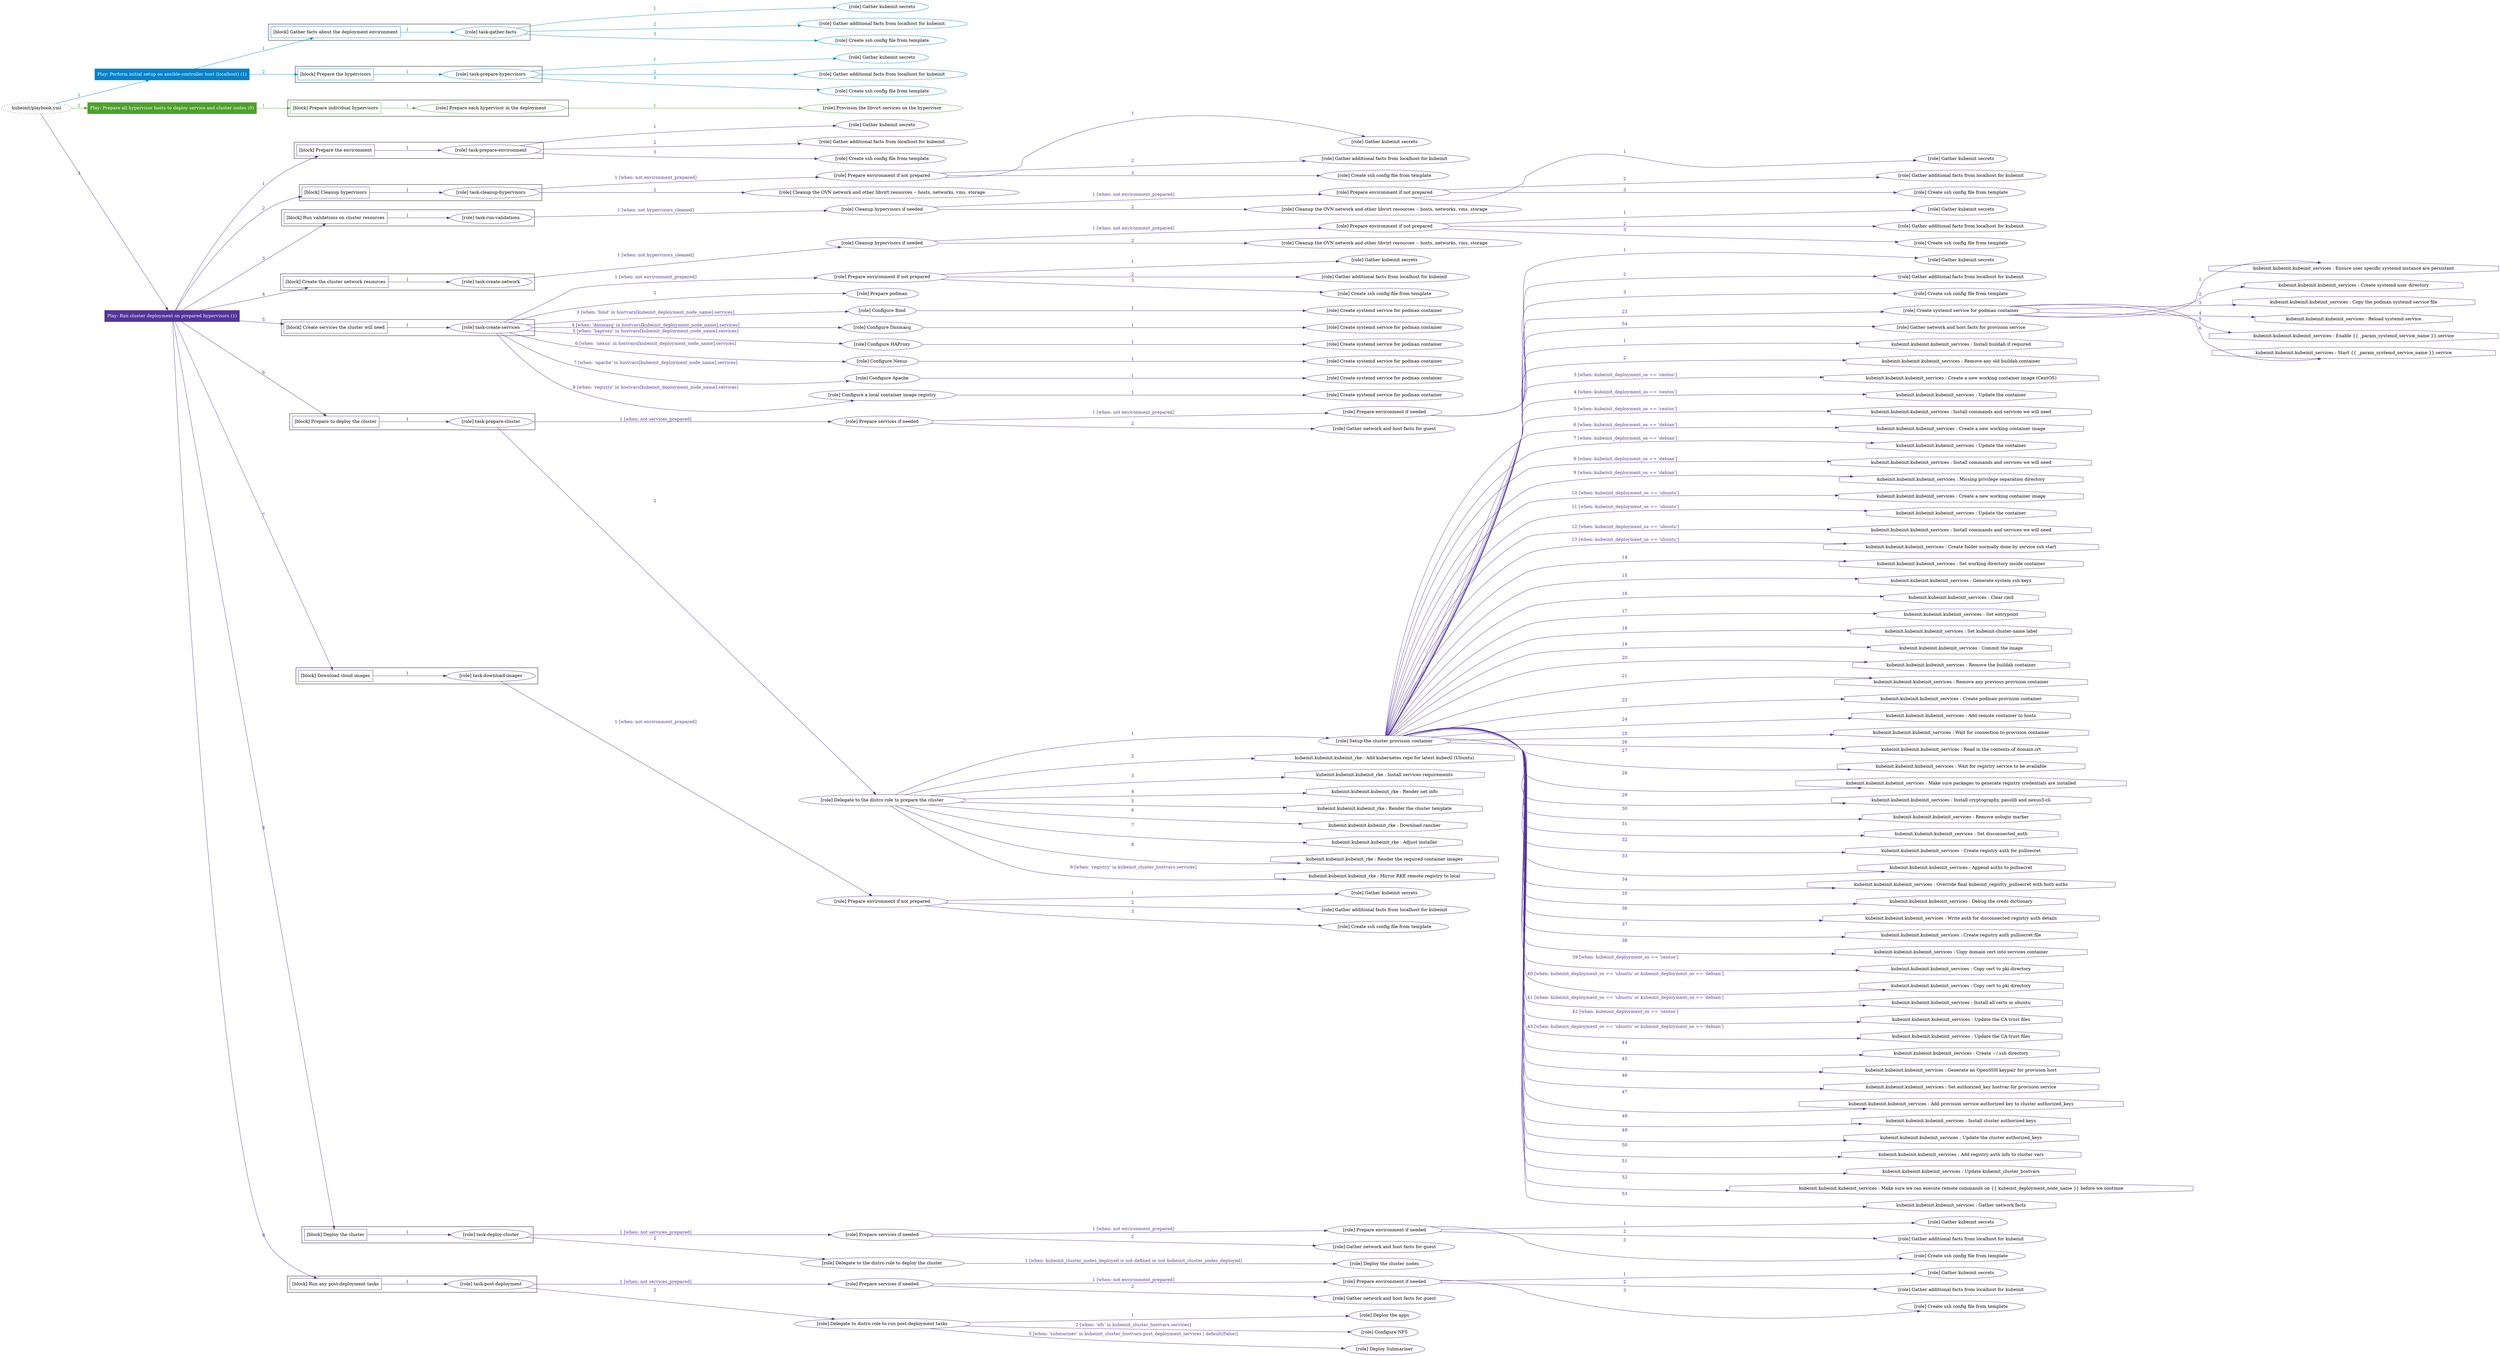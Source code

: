 digraph {
	graph [concentrate=true ordering=in rankdir=LR ratio=fill]
	edge [esep=5 sep=10]
	"kubeinit/playbook.yml" [URL="/home/runner/work/kubeinit/kubeinit/kubeinit/playbook.yml" id=playbook_68cd2063 style=dotted]
	play_9d3ec335 [label="Play: Perform initial setup on ansible-controller host (localhost) (1)" URL="/home/runner/work/kubeinit/kubeinit/kubeinit/playbook.yml" color="#0382c9" fontcolor="#ffffff" id=play_9d3ec335 shape=box style=filled tooltip=localhost]
	"kubeinit/playbook.yml" -> play_9d3ec335 [label="1 " color="#0382c9" fontcolor="#0382c9" id=edge_549add29 labeltooltip="1 " tooltip="1 "]
	subgraph "Gather kubeinit secrets" {
		role_e1d2bf8b [label="[role] Gather kubeinit secrets" URL="/home/runner/.ansible/collections/ansible_collections/kubeinit/kubeinit/roles/kubeinit_prepare/tasks/gather_kubeinit_facts.yml" color="#0382c9" id=role_e1d2bf8b tooltip="Gather kubeinit secrets"]
	}
	subgraph "Gather additional facts from localhost for kubeinit" {
		role_936d1fee [label="[role] Gather additional facts from localhost for kubeinit" URL="/home/runner/.ansible/collections/ansible_collections/kubeinit/kubeinit/roles/kubeinit_prepare/tasks/gather_kubeinit_facts.yml" color="#0382c9" id=role_936d1fee tooltip="Gather additional facts from localhost for kubeinit"]
	}
	subgraph "Create ssh config file from template" {
		role_722ad76e [label="[role] Create ssh config file from template" URL="/home/runner/.ansible/collections/ansible_collections/kubeinit/kubeinit/roles/kubeinit_prepare/tasks/gather_kubeinit_facts.yml" color="#0382c9" id=role_722ad76e tooltip="Create ssh config file from template"]
	}
	subgraph "task-gather-facts" {
		role_4c2c4b75 [label="[role] task-gather-facts" URL="/home/runner/work/kubeinit/kubeinit/kubeinit/playbook.yml" color="#0382c9" id=role_4c2c4b75 tooltip="task-gather-facts"]
		role_4c2c4b75 -> role_e1d2bf8b [label="1 " color="#0382c9" fontcolor="#0382c9" id=edge_325fc928 labeltooltip="1 " tooltip="1 "]
		role_4c2c4b75 -> role_936d1fee [label="2 " color="#0382c9" fontcolor="#0382c9" id=edge_d65ecda1 labeltooltip="2 " tooltip="2 "]
		role_4c2c4b75 -> role_722ad76e [label="3 " color="#0382c9" fontcolor="#0382c9" id=edge_40fc728a labeltooltip="3 " tooltip="3 "]
	}
	subgraph "Gather kubeinit secrets" {
		role_1cd63f12 [label="[role] Gather kubeinit secrets" URL="/home/runner/.ansible/collections/ansible_collections/kubeinit/kubeinit/roles/kubeinit_prepare/tasks/gather_kubeinit_facts.yml" color="#0382c9" id=role_1cd63f12 tooltip="Gather kubeinit secrets"]
	}
	subgraph "Gather additional facts from localhost for kubeinit" {
		role_322b90bb [label="[role] Gather additional facts from localhost for kubeinit" URL="/home/runner/.ansible/collections/ansible_collections/kubeinit/kubeinit/roles/kubeinit_prepare/tasks/gather_kubeinit_facts.yml" color="#0382c9" id=role_322b90bb tooltip="Gather additional facts from localhost for kubeinit"]
	}
	subgraph "Create ssh config file from template" {
		role_f0f652b4 [label="[role] Create ssh config file from template" URL="/home/runner/.ansible/collections/ansible_collections/kubeinit/kubeinit/roles/kubeinit_prepare/tasks/gather_kubeinit_facts.yml" color="#0382c9" id=role_f0f652b4 tooltip="Create ssh config file from template"]
	}
	subgraph "task-prepare-hypervisors" {
		role_1f8ad732 [label="[role] task-prepare-hypervisors" URL="/home/runner/work/kubeinit/kubeinit/kubeinit/playbook.yml" color="#0382c9" id=role_1f8ad732 tooltip="task-prepare-hypervisors"]
		role_1f8ad732 -> role_1cd63f12 [label="1 " color="#0382c9" fontcolor="#0382c9" id=edge_49a8cf2d labeltooltip="1 " tooltip="1 "]
		role_1f8ad732 -> role_322b90bb [label="2 " color="#0382c9" fontcolor="#0382c9" id=edge_4c604ade labeltooltip="2 " tooltip="2 "]
		role_1f8ad732 -> role_f0f652b4 [label="3 " color="#0382c9" fontcolor="#0382c9" id=edge_bc5999fb labeltooltip="3 " tooltip="3 "]
	}
	subgraph "Play: Perform initial setup on ansible-controller host (localhost) (1)" {
		play_9d3ec335 -> block_ccad6a5a [label=1 color="#0382c9" fontcolor="#0382c9" id=edge_84b2db95 labeltooltip=1 tooltip=1]
		subgraph cluster_block_ccad6a5a {
			block_ccad6a5a [label="[block] Gather facts about the deployment environment" URL="/home/runner/work/kubeinit/kubeinit/kubeinit/playbook.yml" color="#0382c9" id=block_ccad6a5a labeltooltip="Gather facts about the deployment environment" shape=box tooltip="Gather facts about the deployment environment"]
			block_ccad6a5a -> role_4c2c4b75 [label="1 " color="#0382c9" fontcolor="#0382c9" id=edge_5c5b4886 labeltooltip="1 " tooltip="1 "]
		}
		play_9d3ec335 -> block_b2c72a43 [label=2 color="#0382c9" fontcolor="#0382c9" id=edge_27b3232f labeltooltip=2 tooltip=2]
		subgraph cluster_block_b2c72a43 {
			block_b2c72a43 [label="[block] Prepare the hypervisors" URL="/home/runner/work/kubeinit/kubeinit/kubeinit/playbook.yml" color="#0382c9" id=block_b2c72a43 labeltooltip="Prepare the hypervisors" shape=box tooltip="Prepare the hypervisors"]
			block_b2c72a43 -> role_1f8ad732 [label="1 " color="#0382c9" fontcolor="#0382c9" id=edge_6aa8955d labeltooltip="1 " tooltip="1 "]
		}
	}
	play_1d3e4656 [label="Play: Prepare all hypervisor hosts to deploy service and cluster nodes (0)" URL="/home/runner/work/kubeinit/kubeinit/kubeinit/playbook.yml" color="#4da02c" fontcolor="#ffffff" id=play_1d3e4656 shape=box style=filled tooltip="Play: Prepare all hypervisor hosts to deploy service and cluster nodes (0)"]
	"kubeinit/playbook.yml" -> play_1d3e4656 [label="2 " color="#4da02c" fontcolor="#4da02c" id=edge_8ef496ea labeltooltip="2 " tooltip="2 "]
	subgraph "Provision the libvirt services on the hypervisor" {
		role_e27b4f86 [label="[role] Provision the libvirt services on the hypervisor" URL="/home/runner/.ansible/collections/ansible_collections/kubeinit/kubeinit/roles/kubeinit_prepare/tasks/prepare_hypervisor.yml" color="#4da02c" id=role_e27b4f86 tooltip="Provision the libvirt services on the hypervisor"]
	}
	subgraph "Prepare each hypervisor in the deployment" {
		role_6acc2e4f [label="[role] Prepare each hypervisor in the deployment" URL="/home/runner/work/kubeinit/kubeinit/kubeinit/playbook.yml" color="#4da02c" id=role_6acc2e4f tooltip="Prepare each hypervisor in the deployment"]
		role_6acc2e4f -> role_e27b4f86 [label="1 " color="#4da02c" fontcolor="#4da02c" id=edge_eb18c66c labeltooltip="1 " tooltip="1 "]
	}
	subgraph "Play: Prepare all hypervisor hosts to deploy service and cluster nodes (0)" {
		play_1d3e4656 -> block_59b90cc7 [label=1 color="#4da02c" fontcolor="#4da02c" id=edge_9eedc037 labeltooltip=1 tooltip=1]
		subgraph cluster_block_59b90cc7 {
			block_59b90cc7 [label="[block] Prepare individual hypervisors" URL="/home/runner/work/kubeinit/kubeinit/kubeinit/playbook.yml" color="#4da02c" id=block_59b90cc7 labeltooltip="Prepare individual hypervisors" shape=box tooltip="Prepare individual hypervisors"]
			block_59b90cc7 -> role_6acc2e4f [label="1 " color="#4da02c" fontcolor="#4da02c" id=edge_6d255814 labeltooltip="1 " tooltip="1 "]
		}
	}
	play_189ffa20 [label="Play: Run cluster deployment on prepared hypervisors (1)" URL="/home/runner/work/kubeinit/kubeinit/kubeinit/playbook.yml" color="#533399" fontcolor="#ffffff" id=play_189ffa20 shape=box style=filled tooltip=localhost]
	"kubeinit/playbook.yml" -> play_189ffa20 [label="3 " color="#533399" fontcolor="#533399" id=edge_21919490 labeltooltip="3 " tooltip="3 "]
	subgraph "Gather kubeinit secrets" {
		role_8685f0c7 [label="[role] Gather kubeinit secrets" URL="/home/runner/.ansible/collections/ansible_collections/kubeinit/kubeinit/roles/kubeinit_prepare/tasks/gather_kubeinit_facts.yml" color="#533399" id=role_8685f0c7 tooltip="Gather kubeinit secrets"]
	}
	subgraph "Gather additional facts from localhost for kubeinit" {
		role_8eafc583 [label="[role] Gather additional facts from localhost for kubeinit" URL="/home/runner/.ansible/collections/ansible_collections/kubeinit/kubeinit/roles/kubeinit_prepare/tasks/gather_kubeinit_facts.yml" color="#533399" id=role_8eafc583 tooltip="Gather additional facts from localhost for kubeinit"]
	}
	subgraph "Create ssh config file from template" {
		role_6850cde0 [label="[role] Create ssh config file from template" URL="/home/runner/.ansible/collections/ansible_collections/kubeinit/kubeinit/roles/kubeinit_prepare/tasks/gather_kubeinit_facts.yml" color="#533399" id=role_6850cde0 tooltip="Create ssh config file from template"]
	}
	subgraph "task-prepare-environment" {
		role_2250d06e [label="[role] task-prepare-environment" URL="/home/runner/work/kubeinit/kubeinit/kubeinit/playbook.yml" color="#533399" id=role_2250d06e tooltip="task-prepare-environment"]
		role_2250d06e -> role_8685f0c7 [label="1 " color="#533399" fontcolor="#533399" id=edge_d0dfc8e7 labeltooltip="1 " tooltip="1 "]
		role_2250d06e -> role_8eafc583 [label="2 " color="#533399" fontcolor="#533399" id=edge_26821d12 labeltooltip="2 " tooltip="2 "]
		role_2250d06e -> role_6850cde0 [label="3 " color="#533399" fontcolor="#533399" id=edge_9b27f7d4 labeltooltip="3 " tooltip="3 "]
	}
	subgraph "Gather kubeinit secrets" {
		role_73a3be78 [label="[role] Gather kubeinit secrets" URL="/home/runner/.ansible/collections/ansible_collections/kubeinit/kubeinit/roles/kubeinit_prepare/tasks/gather_kubeinit_facts.yml" color="#533399" id=role_73a3be78 tooltip="Gather kubeinit secrets"]
	}
	subgraph "Gather additional facts from localhost for kubeinit" {
		role_30521ff9 [label="[role] Gather additional facts from localhost for kubeinit" URL="/home/runner/.ansible/collections/ansible_collections/kubeinit/kubeinit/roles/kubeinit_prepare/tasks/gather_kubeinit_facts.yml" color="#533399" id=role_30521ff9 tooltip="Gather additional facts from localhost for kubeinit"]
	}
	subgraph "Create ssh config file from template" {
		role_454a513a [label="[role] Create ssh config file from template" URL="/home/runner/.ansible/collections/ansible_collections/kubeinit/kubeinit/roles/kubeinit_prepare/tasks/gather_kubeinit_facts.yml" color="#533399" id=role_454a513a tooltip="Create ssh config file from template"]
	}
	subgraph "Prepare environment if not prepared" {
		role_0a7cde22 [label="[role] Prepare environment if not prepared" URL="/home/runner/.ansible/collections/ansible_collections/kubeinit/kubeinit/roles/kubeinit_prepare/tasks/cleanup_hypervisors.yml" color="#533399" id=role_0a7cde22 tooltip="Prepare environment if not prepared"]
		role_0a7cde22 -> role_73a3be78 [label="1 " color="#533399" fontcolor="#533399" id=edge_479fb81c labeltooltip="1 " tooltip="1 "]
		role_0a7cde22 -> role_30521ff9 [label="2 " color="#533399" fontcolor="#533399" id=edge_765541ee labeltooltip="2 " tooltip="2 "]
		role_0a7cde22 -> role_454a513a [label="3 " color="#533399" fontcolor="#533399" id=edge_937576ab labeltooltip="3 " tooltip="3 "]
	}
	subgraph "Cleanup the OVN network and other libvirt resources -- hosts, networks, vms, storage" {
		role_847bbb57 [label="[role] Cleanup the OVN network and other libvirt resources -- hosts, networks, vms, storage" URL="/home/runner/.ansible/collections/ansible_collections/kubeinit/kubeinit/roles/kubeinit_prepare/tasks/cleanup_hypervisors.yml" color="#533399" id=role_847bbb57 tooltip="Cleanup the OVN network and other libvirt resources -- hosts, networks, vms, storage"]
	}
	subgraph "task-cleanup-hypervisors" {
		role_f354effb [label="[role] task-cleanup-hypervisors" URL="/home/runner/work/kubeinit/kubeinit/kubeinit/playbook.yml" color="#533399" id=role_f354effb tooltip="task-cleanup-hypervisors"]
		role_f354effb -> role_0a7cde22 [label="1 [when: not environment_prepared]" color="#533399" fontcolor="#533399" id=edge_adb7f72a labeltooltip="1 [when: not environment_prepared]" tooltip="1 [when: not environment_prepared]"]
		role_f354effb -> role_847bbb57 [label="2 " color="#533399" fontcolor="#533399" id=edge_ea4d138e labeltooltip="2 " tooltip="2 "]
	}
	subgraph "Gather kubeinit secrets" {
		role_6bef1c9f [label="[role] Gather kubeinit secrets" URL="/home/runner/.ansible/collections/ansible_collections/kubeinit/kubeinit/roles/kubeinit_prepare/tasks/gather_kubeinit_facts.yml" color="#533399" id=role_6bef1c9f tooltip="Gather kubeinit secrets"]
	}
	subgraph "Gather additional facts from localhost for kubeinit" {
		role_56106964 [label="[role] Gather additional facts from localhost for kubeinit" URL="/home/runner/.ansible/collections/ansible_collections/kubeinit/kubeinit/roles/kubeinit_prepare/tasks/gather_kubeinit_facts.yml" color="#533399" id=role_56106964 tooltip="Gather additional facts from localhost for kubeinit"]
	}
	subgraph "Create ssh config file from template" {
		role_93952a0f [label="[role] Create ssh config file from template" URL="/home/runner/.ansible/collections/ansible_collections/kubeinit/kubeinit/roles/kubeinit_prepare/tasks/gather_kubeinit_facts.yml" color="#533399" id=role_93952a0f tooltip="Create ssh config file from template"]
	}
	subgraph "Prepare environment if not prepared" {
		role_285d56d9 [label="[role] Prepare environment if not prepared" URL="/home/runner/.ansible/collections/ansible_collections/kubeinit/kubeinit/roles/kubeinit_prepare/tasks/cleanup_hypervisors.yml" color="#533399" id=role_285d56d9 tooltip="Prepare environment if not prepared"]
		role_285d56d9 -> role_6bef1c9f [label="1 " color="#533399" fontcolor="#533399" id=edge_af857417 labeltooltip="1 " tooltip="1 "]
		role_285d56d9 -> role_56106964 [label="2 " color="#533399" fontcolor="#533399" id=edge_5c0438d6 labeltooltip="2 " tooltip="2 "]
		role_285d56d9 -> role_93952a0f [label="3 " color="#533399" fontcolor="#533399" id=edge_21bf6ff3 labeltooltip="3 " tooltip="3 "]
	}
	subgraph "Cleanup the OVN network and other libvirt resources -- hosts, networks, vms, storage" {
		role_62771fa7 [label="[role] Cleanup the OVN network and other libvirt resources -- hosts, networks, vms, storage" URL="/home/runner/.ansible/collections/ansible_collections/kubeinit/kubeinit/roles/kubeinit_prepare/tasks/cleanup_hypervisors.yml" color="#533399" id=role_62771fa7 tooltip="Cleanup the OVN network and other libvirt resources -- hosts, networks, vms, storage"]
	}
	subgraph "Cleanup hypervisors if needed" {
		role_bb4cad4f [label="[role] Cleanup hypervisors if needed" URL="/home/runner/.ansible/collections/ansible_collections/kubeinit/kubeinit/roles/kubeinit_validations/tasks/main.yml" color="#533399" id=role_bb4cad4f tooltip="Cleanup hypervisors if needed"]
		role_bb4cad4f -> role_285d56d9 [label="1 [when: not environment_prepared]" color="#533399" fontcolor="#533399" id=edge_8781db52 labeltooltip="1 [when: not environment_prepared]" tooltip="1 [when: not environment_prepared]"]
		role_bb4cad4f -> role_62771fa7 [label="2 " color="#533399" fontcolor="#533399" id=edge_bdb9047b labeltooltip="2 " tooltip="2 "]
	}
	subgraph "task-run-validations" {
		role_ddf9e1c5 [label="[role] task-run-validations" URL="/home/runner/work/kubeinit/kubeinit/kubeinit/playbook.yml" color="#533399" id=role_ddf9e1c5 tooltip="task-run-validations"]
		role_ddf9e1c5 -> role_bb4cad4f [label="1 [when: not hypervisors_cleaned]" color="#533399" fontcolor="#533399" id=edge_44bc3883 labeltooltip="1 [when: not hypervisors_cleaned]" tooltip="1 [when: not hypervisors_cleaned]"]
	}
	subgraph "Gather kubeinit secrets" {
		role_9b254627 [label="[role] Gather kubeinit secrets" URL="/home/runner/.ansible/collections/ansible_collections/kubeinit/kubeinit/roles/kubeinit_prepare/tasks/gather_kubeinit_facts.yml" color="#533399" id=role_9b254627 tooltip="Gather kubeinit secrets"]
	}
	subgraph "Gather additional facts from localhost for kubeinit" {
		role_f65c4768 [label="[role] Gather additional facts from localhost for kubeinit" URL="/home/runner/.ansible/collections/ansible_collections/kubeinit/kubeinit/roles/kubeinit_prepare/tasks/gather_kubeinit_facts.yml" color="#533399" id=role_f65c4768 tooltip="Gather additional facts from localhost for kubeinit"]
	}
	subgraph "Create ssh config file from template" {
		role_72a19eeb [label="[role] Create ssh config file from template" URL="/home/runner/.ansible/collections/ansible_collections/kubeinit/kubeinit/roles/kubeinit_prepare/tasks/gather_kubeinit_facts.yml" color="#533399" id=role_72a19eeb tooltip="Create ssh config file from template"]
	}
	subgraph "Prepare environment if not prepared" {
		role_a7f693e2 [label="[role] Prepare environment if not prepared" URL="/home/runner/.ansible/collections/ansible_collections/kubeinit/kubeinit/roles/kubeinit_prepare/tasks/cleanup_hypervisors.yml" color="#533399" id=role_a7f693e2 tooltip="Prepare environment if not prepared"]
		role_a7f693e2 -> role_9b254627 [label="1 " color="#533399" fontcolor="#533399" id=edge_1c68aed4 labeltooltip="1 " tooltip="1 "]
		role_a7f693e2 -> role_f65c4768 [label="2 " color="#533399" fontcolor="#533399" id=edge_ebd90c5e labeltooltip="2 " tooltip="2 "]
		role_a7f693e2 -> role_72a19eeb [label="3 " color="#533399" fontcolor="#533399" id=edge_41ce25cb labeltooltip="3 " tooltip="3 "]
	}
	subgraph "Cleanup the OVN network and other libvirt resources -- hosts, networks, vms, storage" {
		role_fc71828c [label="[role] Cleanup the OVN network and other libvirt resources -- hosts, networks, vms, storage" URL="/home/runner/.ansible/collections/ansible_collections/kubeinit/kubeinit/roles/kubeinit_prepare/tasks/cleanup_hypervisors.yml" color="#533399" id=role_fc71828c tooltip="Cleanup the OVN network and other libvirt resources -- hosts, networks, vms, storage"]
	}
	subgraph "Cleanup hypervisors if needed" {
		role_2a976a65 [label="[role] Cleanup hypervisors if needed" URL="/home/runner/.ansible/collections/ansible_collections/kubeinit/kubeinit/roles/kubeinit_libvirt/tasks/create_network.yml" color="#533399" id=role_2a976a65 tooltip="Cleanup hypervisors if needed"]
		role_2a976a65 -> role_a7f693e2 [label="1 [when: not environment_prepared]" color="#533399" fontcolor="#533399" id=edge_6048363d labeltooltip="1 [when: not environment_prepared]" tooltip="1 [when: not environment_prepared]"]
		role_2a976a65 -> role_fc71828c [label="2 " color="#533399" fontcolor="#533399" id=edge_c5710877 labeltooltip="2 " tooltip="2 "]
	}
	subgraph "task-create-network" {
		role_77a4bbe2 [label="[role] task-create-network" URL="/home/runner/work/kubeinit/kubeinit/kubeinit/playbook.yml" color="#533399" id=role_77a4bbe2 tooltip="task-create-network"]
		role_77a4bbe2 -> role_2a976a65 [label="1 [when: not hypervisors_cleaned]" color="#533399" fontcolor="#533399" id=edge_795d4e34 labeltooltip="1 [when: not hypervisors_cleaned]" tooltip="1 [when: not hypervisors_cleaned]"]
	}
	subgraph "Gather kubeinit secrets" {
		role_3b153389 [label="[role] Gather kubeinit secrets" URL="/home/runner/.ansible/collections/ansible_collections/kubeinit/kubeinit/roles/kubeinit_prepare/tasks/gather_kubeinit_facts.yml" color="#533399" id=role_3b153389 tooltip="Gather kubeinit secrets"]
	}
	subgraph "Gather additional facts from localhost for kubeinit" {
		role_fb0466ee [label="[role] Gather additional facts from localhost for kubeinit" URL="/home/runner/.ansible/collections/ansible_collections/kubeinit/kubeinit/roles/kubeinit_prepare/tasks/gather_kubeinit_facts.yml" color="#533399" id=role_fb0466ee tooltip="Gather additional facts from localhost for kubeinit"]
	}
	subgraph "Create ssh config file from template" {
		role_4fdefaef [label="[role] Create ssh config file from template" URL="/home/runner/.ansible/collections/ansible_collections/kubeinit/kubeinit/roles/kubeinit_prepare/tasks/gather_kubeinit_facts.yml" color="#533399" id=role_4fdefaef tooltip="Create ssh config file from template"]
	}
	subgraph "Prepare environment if not prepared" {
		role_fd4e966a [label="[role] Prepare environment if not prepared" URL="/home/runner/.ansible/collections/ansible_collections/kubeinit/kubeinit/roles/kubeinit_services/tasks/main.yml" color="#533399" id=role_fd4e966a tooltip="Prepare environment if not prepared"]
		role_fd4e966a -> role_3b153389 [label="1 " color="#533399" fontcolor="#533399" id=edge_20b789f0 labeltooltip="1 " tooltip="1 "]
		role_fd4e966a -> role_fb0466ee [label="2 " color="#533399" fontcolor="#533399" id=edge_47f62033 labeltooltip="2 " tooltip="2 "]
		role_fd4e966a -> role_4fdefaef [label="3 " color="#533399" fontcolor="#533399" id=edge_69b9006a labeltooltip="3 " tooltip="3 "]
	}
	subgraph "Prepare podman" {
		role_6514cb70 [label="[role] Prepare podman" URL="/home/runner/.ansible/collections/ansible_collections/kubeinit/kubeinit/roles/kubeinit_services/tasks/00_create_service_pod.yml" color="#533399" id=role_6514cb70 tooltip="Prepare podman"]
	}
	subgraph "Create systemd service for podman container" {
		role_6ebeaf0c [label="[role] Create systemd service for podman container" URL="/home/runner/.ansible/collections/ansible_collections/kubeinit/kubeinit/roles/kubeinit_bind/tasks/main.yml" color="#533399" id=role_6ebeaf0c tooltip="Create systemd service for podman container"]
	}
	subgraph "Configure Bind" {
		role_bae93ece [label="[role] Configure Bind" URL="/home/runner/.ansible/collections/ansible_collections/kubeinit/kubeinit/roles/kubeinit_services/tasks/start_services_containers.yml" color="#533399" id=role_bae93ece tooltip="Configure Bind"]
		role_bae93ece -> role_6ebeaf0c [label="1 " color="#533399" fontcolor="#533399" id=edge_af9f8081 labeltooltip="1 " tooltip="1 "]
	}
	subgraph "Create systemd service for podman container" {
		role_d8a5b402 [label="[role] Create systemd service for podman container" URL="/home/runner/.ansible/collections/ansible_collections/kubeinit/kubeinit/roles/kubeinit_dnsmasq/tasks/main.yml" color="#533399" id=role_d8a5b402 tooltip="Create systemd service for podman container"]
	}
	subgraph "Configure Dnsmasq" {
		role_067b03fa [label="[role] Configure Dnsmasq" URL="/home/runner/.ansible/collections/ansible_collections/kubeinit/kubeinit/roles/kubeinit_services/tasks/start_services_containers.yml" color="#533399" id=role_067b03fa tooltip="Configure Dnsmasq"]
		role_067b03fa -> role_d8a5b402 [label="1 " color="#533399" fontcolor="#533399" id=edge_4a608180 labeltooltip="1 " tooltip="1 "]
	}
	subgraph "Create systemd service for podman container" {
		role_95750ad0 [label="[role] Create systemd service for podman container" URL="/home/runner/.ansible/collections/ansible_collections/kubeinit/kubeinit/roles/kubeinit_haproxy/tasks/main.yml" color="#533399" id=role_95750ad0 tooltip="Create systemd service for podman container"]
	}
	subgraph "Configure HAProxy" {
		role_8c5c6120 [label="[role] Configure HAProxy" URL="/home/runner/.ansible/collections/ansible_collections/kubeinit/kubeinit/roles/kubeinit_services/tasks/start_services_containers.yml" color="#533399" id=role_8c5c6120 tooltip="Configure HAProxy"]
		role_8c5c6120 -> role_95750ad0 [label="1 " color="#533399" fontcolor="#533399" id=edge_fde4def5 labeltooltip="1 " tooltip="1 "]
	}
	subgraph "Create systemd service for podman container" {
		role_717b0b49 [label="[role] Create systemd service for podman container" URL="/home/runner/.ansible/collections/ansible_collections/kubeinit/kubeinit/roles/kubeinit_nexus/tasks/main.yml" color="#533399" id=role_717b0b49 tooltip="Create systemd service for podman container"]
	}
	subgraph "Configure Nexus" {
		role_ec308555 [label="[role] Configure Nexus" URL="/home/runner/.ansible/collections/ansible_collections/kubeinit/kubeinit/roles/kubeinit_services/tasks/start_services_containers.yml" color="#533399" id=role_ec308555 tooltip="Configure Nexus"]
		role_ec308555 -> role_717b0b49 [label="1 " color="#533399" fontcolor="#533399" id=edge_4021e081 labeltooltip="1 " tooltip="1 "]
	}
	subgraph "Create systemd service for podman container" {
		role_745c041e [label="[role] Create systemd service for podman container" URL="/home/runner/.ansible/collections/ansible_collections/kubeinit/kubeinit/roles/kubeinit_apache/tasks/main.yml" color="#533399" id=role_745c041e tooltip="Create systemd service for podman container"]
	}
	subgraph "Configure Apache" {
		role_032e7b24 [label="[role] Configure Apache" URL="/home/runner/.ansible/collections/ansible_collections/kubeinit/kubeinit/roles/kubeinit_services/tasks/start_services_containers.yml" color="#533399" id=role_032e7b24 tooltip="Configure Apache"]
		role_032e7b24 -> role_745c041e [label="1 " color="#533399" fontcolor="#533399" id=edge_25cd16ad labeltooltip="1 " tooltip="1 "]
	}
	subgraph "Create systemd service for podman container" {
		role_f23e93f8 [label="[role] Create systemd service for podman container" URL="/home/runner/.ansible/collections/ansible_collections/kubeinit/kubeinit/roles/kubeinit_registry/tasks/main.yml" color="#533399" id=role_f23e93f8 tooltip="Create systemd service for podman container"]
	}
	subgraph "Configure a local container image registry" {
		role_d0d75b3d [label="[role] Configure a local container image registry" URL="/home/runner/.ansible/collections/ansible_collections/kubeinit/kubeinit/roles/kubeinit_services/tasks/start_services_containers.yml" color="#533399" id=role_d0d75b3d tooltip="Configure a local container image registry"]
		role_d0d75b3d -> role_f23e93f8 [label="1 " color="#533399" fontcolor="#533399" id=edge_f8926d60 labeltooltip="1 " tooltip="1 "]
	}
	subgraph "task-create-services" {
		role_e54fd552 [label="[role] task-create-services" URL="/home/runner/work/kubeinit/kubeinit/kubeinit/playbook.yml" color="#533399" id=role_e54fd552 tooltip="task-create-services"]
		role_e54fd552 -> role_fd4e966a [label="1 [when: not environment_prepared]" color="#533399" fontcolor="#533399" id=edge_bdcef68b labeltooltip="1 [when: not environment_prepared]" tooltip="1 [when: not environment_prepared]"]
		role_e54fd552 -> role_6514cb70 [label="2 " color="#533399" fontcolor="#533399" id=edge_02ff962e labeltooltip="2 " tooltip="2 "]
		role_e54fd552 -> role_bae93ece [label="3 [when: 'bind' in hostvars[kubeinit_deployment_node_name].services]" color="#533399" fontcolor="#533399" id=edge_e9eb2123 labeltooltip="3 [when: 'bind' in hostvars[kubeinit_deployment_node_name].services]" tooltip="3 [when: 'bind' in hostvars[kubeinit_deployment_node_name].services]"]
		role_e54fd552 -> role_067b03fa [label="4 [when: 'dnsmasq' in hostvars[kubeinit_deployment_node_name].services]" color="#533399" fontcolor="#533399" id=edge_74cfba4a labeltooltip="4 [when: 'dnsmasq' in hostvars[kubeinit_deployment_node_name].services]" tooltip="4 [when: 'dnsmasq' in hostvars[kubeinit_deployment_node_name].services]"]
		role_e54fd552 -> role_8c5c6120 [label="5 [when: 'haproxy' in hostvars[kubeinit_deployment_node_name].services]" color="#533399" fontcolor="#533399" id=edge_8f43ddec labeltooltip="5 [when: 'haproxy' in hostvars[kubeinit_deployment_node_name].services]" tooltip="5 [when: 'haproxy' in hostvars[kubeinit_deployment_node_name].services]"]
		role_e54fd552 -> role_ec308555 [label="6 [when: 'nexus' in hostvars[kubeinit_deployment_node_name].services]" color="#533399" fontcolor="#533399" id=edge_5698773d labeltooltip="6 [when: 'nexus' in hostvars[kubeinit_deployment_node_name].services]" tooltip="6 [when: 'nexus' in hostvars[kubeinit_deployment_node_name].services]"]
		role_e54fd552 -> role_032e7b24 [label="7 [when: 'apache' in hostvars[kubeinit_deployment_node_name].services]" color="#533399" fontcolor="#533399" id=edge_f63e311e labeltooltip="7 [when: 'apache' in hostvars[kubeinit_deployment_node_name].services]" tooltip="7 [when: 'apache' in hostvars[kubeinit_deployment_node_name].services]"]
		role_e54fd552 -> role_d0d75b3d [label="8 [when: 'registry' in hostvars[kubeinit_deployment_node_name].services]" color="#533399" fontcolor="#533399" id=edge_4c2ff54a labeltooltip="8 [when: 'registry' in hostvars[kubeinit_deployment_node_name].services]" tooltip="8 [when: 'registry' in hostvars[kubeinit_deployment_node_name].services]"]
	}
	subgraph "Gather kubeinit secrets" {
		role_dcbb9bb4 [label="[role] Gather kubeinit secrets" URL="/home/runner/.ansible/collections/ansible_collections/kubeinit/kubeinit/roles/kubeinit_prepare/tasks/gather_kubeinit_facts.yml" color="#533399" id=role_dcbb9bb4 tooltip="Gather kubeinit secrets"]
	}
	subgraph "Gather additional facts from localhost for kubeinit" {
		role_94930eab [label="[role] Gather additional facts from localhost for kubeinit" URL="/home/runner/.ansible/collections/ansible_collections/kubeinit/kubeinit/roles/kubeinit_prepare/tasks/gather_kubeinit_facts.yml" color="#533399" id=role_94930eab tooltip="Gather additional facts from localhost for kubeinit"]
	}
	subgraph "Create ssh config file from template" {
		role_178f2fdf [label="[role] Create ssh config file from template" URL="/home/runner/.ansible/collections/ansible_collections/kubeinit/kubeinit/roles/kubeinit_prepare/tasks/gather_kubeinit_facts.yml" color="#533399" id=role_178f2fdf tooltip="Create ssh config file from template"]
	}
	subgraph "Prepare environment if needed" {
		role_39407212 [label="[role] Prepare environment if needed" URL="/home/runner/.ansible/collections/ansible_collections/kubeinit/kubeinit/roles/kubeinit_services/tasks/prepare_services.yml" color="#533399" id=role_39407212 tooltip="Prepare environment if needed"]
		role_39407212 -> role_dcbb9bb4 [label="1 " color="#533399" fontcolor="#533399" id=edge_0eb47e40 labeltooltip="1 " tooltip="1 "]
		role_39407212 -> role_94930eab [label="2 " color="#533399" fontcolor="#533399" id=edge_135ed045 labeltooltip="2 " tooltip="2 "]
		role_39407212 -> role_178f2fdf [label="3 " color="#533399" fontcolor="#533399" id=edge_9132dca2 labeltooltip="3 " tooltip="3 "]
	}
	subgraph "Gather network and host facts for guest" {
		role_7a447eac [label="[role] Gather network and host facts for guest" URL="/home/runner/.ansible/collections/ansible_collections/kubeinit/kubeinit/roles/kubeinit_services/tasks/prepare_services.yml" color="#533399" id=role_7a447eac tooltip="Gather network and host facts for guest"]
	}
	subgraph "Prepare services if needed" {
		role_8ed09152 [label="[role] Prepare services if needed" URL="/home/runner/.ansible/collections/ansible_collections/kubeinit/kubeinit/roles/kubeinit_prepare/tasks/prepare_cluster.yml" color="#533399" id=role_8ed09152 tooltip="Prepare services if needed"]
		role_8ed09152 -> role_39407212 [label="1 [when: not environment_prepared]" color="#533399" fontcolor="#533399" id=edge_43766839 labeltooltip="1 [when: not environment_prepared]" tooltip="1 [when: not environment_prepared]"]
		role_8ed09152 -> role_7a447eac [label="2 " color="#533399" fontcolor="#533399" id=edge_d5af54bc labeltooltip="2 " tooltip="2 "]
	}
	subgraph "Create systemd service for podman container" {
		role_d0e21383 [label="[role] Create systemd service for podman container" URL="/home/runner/.ansible/collections/ansible_collections/kubeinit/kubeinit/roles/kubeinit_services/tasks/create_provision_container.yml" color="#533399" id=role_d0e21383 tooltip="Create systemd service for podman container"]
		task_68ba88ab [label="kubeinit.kubeinit.kubeinit_services : Ensure user specific systemd instance are persistent" URL="/home/runner/.ansible/collections/ansible_collections/kubeinit/kubeinit/roles/kubeinit_services/tasks/create_managed_service.yml" color="#533399" id=task_68ba88ab shape=octagon tooltip="kubeinit.kubeinit.kubeinit_services : Ensure user specific systemd instance are persistent"]
		role_d0e21383 -> task_68ba88ab [label="1 " color="#533399" fontcolor="#533399" id=edge_df7402f3 labeltooltip="1 " tooltip="1 "]
		task_68ceb39f [label="kubeinit.kubeinit.kubeinit_services : Create systemd user directory" URL="/home/runner/.ansible/collections/ansible_collections/kubeinit/kubeinit/roles/kubeinit_services/tasks/create_managed_service.yml" color="#533399" id=task_68ceb39f shape=octagon tooltip="kubeinit.kubeinit.kubeinit_services : Create systemd user directory"]
		role_d0e21383 -> task_68ceb39f [label="2 " color="#533399" fontcolor="#533399" id=edge_241857c6 labeltooltip="2 " tooltip="2 "]
		task_ed5f7058 [label="kubeinit.kubeinit.kubeinit_services : Copy the podman systemd service file" URL="/home/runner/.ansible/collections/ansible_collections/kubeinit/kubeinit/roles/kubeinit_services/tasks/create_managed_service.yml" color="#533399" id=task_ed5f7058 shape=octagon tooltip="kubeinit.kubeinit.kubeinit_services : Copy the podman systemd service file"]
		role_d0e21383 -> task_ed5f7058 [label="3 " color="#533399" fontcolor="#533399" id=edge_1c9be242 labeltooltip="3 " tooltip="3 "]
		task_81515330 [label="kubeinit.kubeinit.kubeinit_services : Reload systemd service" URL="/home/runner/.ansible/collections/ansible_collections/kubeinit/kubeinit/roles/kubeinit_services/tasks/create_managed_service.yml" color="#533399" id=task_81515330 shape=octagon tooltip="kubeinit.kubeinit.kubeinit_services : Reload systemd service"]
		role_d0e21383 -> task_81515330 [label="4 " color="#533399" fontcolor="#533399" id=edge_fe3fd281 labeltooltip="4 " tooltip="4 "]
		task_0cf79a75 [label="kubeinit.kubeinit.kubeinit_services : Enable {{ _param_systemd_service_name }}.service" URL="/home/runner/.ansible/collections/ansible_collections/kubeinit/kubeinit/roles/kubeinit_services/tasks/create_managed_service.yml" color="#533399" id=task_0cf79a75 shape=octagon tooltip="kubeinit.kubeinit.kubeinit_services : Enable {{ _param_systemd_service_name }}.service"]
		role_d0e21383 -> task_0cf79a75 [label="5 " color="#533399" fontcolor="#533399" id=edge_18567717 labeltooltip="5 " tooltip="5 "]
		task_a21dcd82 [label="kubeinit.kubeinit.kubeinit_services : Start {{ _param_systemd_service_name }}.service" URL="/home/runner/.ansible/collections/ansible_collections/kubeinit/kubeinit/roles/kubeinit_services/tasks/create_managed_service.yml" color="#533399" id=task_a21dcd82 shape=octagon tooltip="kubeinit.kubeinit.kubeinit_services : Start {{ _param_systemd_service_name }}.service"]
		role_d0e21383 -> task_a21dcd82 [label="6 " color="#533399" fontcolor="#533399" id=edge_208335e3 labeltooltip="6 " tooltip="6 "]
	}
	subgraph "Gather network and host facts for provision service" {
		role_4312f381 [label="[role] Gather network and host facts for provision service" URL="/home/runner/.ansible/collections/ansible_collections/kubeinit/kubeinit/roles/kubeinit_services/tasks/create_provision_container.yml" color="#533399" id=role_4312f381 tooltip="Gather network and host facts for provision service"]
	}
	subgraph "Setup the cluster provision container" {
		role_9131faa0 [label="[role] Setup the cluster provision container" URL="/home/runner/.ansible/collections/ansible_collections/kubeinit/kubeinit/roles/kubeinit_rke/tasks/prepare_cluster.yml" color="#533399" id=role_9131faa0 tooltip="Setup the cluster provision container"]
		task_ceb5bbc7 [label="kubeinit.kubeinit.kubeinit_services : Install buildah if required" URL="/home/runner/.ansible/collections/ansible_collections/kubeinit/kubeinit/roles/kubeinit_services/tasks/create_provision_container.yml" color="#533399" id=task_ceb5bbc7 shape=octagon tooltip="kubeinit.kubeinit.kubeinit_services : Install buildah if required"]
		role_9131faa0 -> task_ceb5bbc7 [label="1 " color="#533399" fontcolor="#533399" id=edge_d224bd26 labeltooltip="1 " tooltip="1 "]
		task_61a372be [label="kubeinit.kubeinit.kubeinit_services : Remove any old buildah container" URL="/home/runner/.ansible/collections/ansible_collections/kubeinit/kubeinit/roles/kubeinit_services/tasks/create_provision_container.yml" color="#533399" id=task_61a372be shape=octagon tooltip="kubeinit.kubeinit.kubeinit_services : Remove any old buildah container"]
		role_9131faa0 -> task_61a372be [label="2 " color="#533399" fontcolor="#533399" id=edge_6272918c labeltooltip="2 " tooltip="2 "]
		task_0a4f9be6 [label="kubeinit.kubeinit.kubeinit_services : Create a new working container image (CentOS)" URL="/home/runner/.ansible/collections/ansible_collections/kubeinit/kubeinit/roles/kubeinit_services/tasks/create_provision_container.yml" color="#533399" id=task_0a4f9be6 shape=octagon tooltip="kubeinit.kubeinit.kubeinit_services : Create a new working container image (CentOS)"]
		role_9131faa0 -> task_0a4f9be6 [label="3 [when: kubeinit_deployment_os == 'centos']" color="#533399" fontcolor="#533399" id=edge_6b268d7e labeltooltip="3 [when: kubeinit_deployment_os == 'centos']" tooltip="3 [when: kubeinit_deployment_os == 'centos']"]
		task_dc944bb0 [label="kubeinit.kubeinit.kubeinit_services : Update the container" URL="/home/runner/.ansible/collections/ansible_collections/kubeinit/kubeinit/roles/kubeinit_services/tasks/create_provision_container.yml" color="#533399" id=task_dc944bb0 shape=octagon tooltip="kubeinit.kubeinit.kubeinit_services : Update the container"]
		role_9131faa0 -> task_dc944bb0 [label="4 [when: kubeinit_deployment_os == 'centos']" color="#533399" fontcolor="#533399" id=edge_6e8a9c23 labeltooltip="4 [when: kubeinit_deployment_os == 'centos']" tooltip="4 [when: kubeinit_deployment_os == 'centos']"]
		task_439f69d0 [label="kubeinit.kubeinit.kubeinit_services : Install commands and services we will need" URL="/home/runner/.ansible/collections/ansible_collections/kubeinit/kubeinit/roles/kubeinit_services/tasks/create_provision_container.yml" color="#533399" id=task_439f69d0 shape=octagon tooltip="kubeinit.kubeinit.kubeinit_services : Install commands and services we will need"]
		role_9131faa0 -> task_439f69d0 [label="5 [when: kubeinit_deployment_os == 'centos']" color="#533399" fontcolor="#533399" id=edge_e31d0778 labeltooltip="5 [when: kubeinit_deployment_os == 'centos']" tooltip="5 [when: kubeinit_deployment_os == 'centos']"]
		task_46088901 [label="kubeinit.kubeinit.kubeinit_services : Create a new working container image" URL="/home/runner/.ansible/collections/ansible_collections/kubeinit/kubeinit/roles/kubeinit_services/tasks/create_provision_container.yml" color="#533399" id=task_46088901 shape=octagon tooltip="kubeinit.kubeinit.kubeinit_services : Create a new working container image"]
		role_9131faa0 -> task_46088901 [label="6 [when: kubeinit_deployment_os == 'debian']" color="#533399" fontcolor="#533399" id=edge_3072350e labeltooltip="6 [when: kubeinit_deployment_os == 'debian']" tooltip="6 [when: kubeinit_deployment_os == 'debian']"]
		task_30470428 [label="kubeinit.kubeinit.kubeinit_services : Update the container" URL="/home/runner/.ansible/collections/ansible_collections/kubeinit/kubeinit/roles/kubeinit_services/tasks/create_provision_container.yml" color="#533399" id=task_30470428 shape=octagon tooltip="kubeinit.kubeinit.kubeinit_services : Update the container"]
		role_9131faa0 -> task_30470428 [label="7 [when: kubeinit_deployment_os == 'debian']" color="#533399" fontcolor="#533399" id=edge_1da21bc0 labeltooltip="7 [when: kubeinit_deployment_os == 'debian']" tooltip="7 [when: kubeinit_deployment_os == 'debian']"]
		task_5975d163 [label="kubeinit.kubeinit.kubeinit_services : Install commands and services we will need" URL="/home/runner/.ansible/collections/ansible_collections/kubeinit/kubeinit/roles/kubeinit_services/tasks/create_provision_container.yml" color="#533399" id=task_5975d163 shape=octagon tooltip="kubeinit.kubeinit.kubeinit_services : Install commands and services we will need"]
		role_9131faa0 -> task_5975d163 [label="8 [when: kubeinit_deployment_os == 'debian']" color="#533399" fontcolor="#533399" id=edge_0d4fb844 labeltooltip="8 [when: kubeinit_deployment_os == 'debian']" tooltip="8 [when: kubeinit_deployment_os == 'debian']"]
		task_068dc772 [label="kubeinit.kubeinit.kubeinit_services : Missing privilege separation directory" URL="/home/runner/.ansible/collections/ansible_collections/kubeinit/kubeinit/roles/kubeinit_services/tasks/create_provision_container.yml" color="#533399" id=task_068dc772 shape=octagon tooltip="kubeinit.kubeinit.kubeinit_services : Missing privilege separation directory"]
		role_9131faa0 -> task_068dc772 [label="9 [when: kubeinit_deployment_os == 'debian']" color="#533399" fontcolor="#533399" id=edge_ed994184 labeltooltip="9 [when: kubeinit_deployment_os == 'debian']" tooltip="9 [when: kubeinit_deployment_os == 'debian']"]
		task_1e429071 [label="kubeinit.kubeinit.kubeinit_services : Create a new working container image" URL="/home/runner/.ansible/collections/ansible_collections/kubeinit/kubeinit/roles/kubeinit_services/tasks/create_provision_container.yml" color="#533399" id=task_1e429071 shape=octagon tooltip="kubeinit.kubeinit.kubeinit_services : Create a new working container image"]
		role_9131faa0 -> task_1e429071 [label="10 [when: kubeinit_deployment_os == 'ubuntu']" color="#533399" fontcolor="#533399" id=edge_66e1508c labeltooltip="10 [when: kubeinit_deployment_os == 'ubuntu']" tooltip="10 [when: kubeinit_deployment_os == 'ubuntu']"]
		task_747bc2b2 [label="kubeinit.kubeinit.kubeinit_services : Update the container" URL="/home/runner/.ansible/collections/ansible_collections/kubeinit/kubeinit/roles/kubeinit_services/tasks/create_provision_container.yml" color="#533399" id=task_747bc2b2 shape=octagon tooltip="kubeinit.kubeinit.kubeinit_services : Update the container"]
		role_9131faa0 -> task_747bc2b2 [label="11 [when: kubeinit_deployment_os == 'ubuntu']" color="#533399" fontcolor="#533399" id=edge_fdae89b3 labeltooltip="11 [when: kubeinit_deployment_os == 'ubuntu']" tooltip="11 [when: kubeinit_deployment_os == 'ubuntu']"]
		task_8b2ad971 [label="kubeinit.kubeinit.kubeinit_services : Install commands and services we will need" URL="/home/runner/.ansible/collections/ansible_collections/kubeinit/kubeinit/roles/kubeinit_services/tasks/create_provision_container.yml" color="#533399" id=task_8b2ad971 shape=octagon tooltip="kubeinit.kubeinit.kubeinit_services : Install commands and services we will need"]
		role_9131faa0 -> task_8b2ad971 [label="12 [when: kubeinit_deployment_os == 'ubuntu']" color="#533399" fontcolor="#533399" id=edge_caa114a4 labeltooltip="12 [when: kubeinit_deployment_os == 'ubuntu']" tooltip="12 [when: kubeinit_deployment_os == 'ubuntu']"]
		task_7d085fe5 [label="kubeinit.kubeinit.kubeinit_services : Create folder normally done by service ssh start" URL="/home/runner/.ansible/collections/ansible_collections/kubeinit/kubeinit/roles/kubeinit_services/tasks/create_provision_container.yml" color="#533399" id=task_7d085fe5 shape=octagon tooltip="kubeinit.kubeinit.kubeinit_services : Create folder normally done by service ssh start"]
		role_9131faa0 -> task_7d085fe5 [label="13 [when: kubeinit_deployment_os == 'ubuntu']" color="#533399" fontcolor="#533399" id=edge_176e4125 labeltooltip="13 [when: kubeinit_deployment_os == 'ubuntu']" tooltip="13 [when: kubeinit_deployment_os == 'ubuntu']"]
		task_8e54a646 [label="kubeinit.kubeinit.kubeinit_services : Set working directory inside container" URL="/home/runner/.ansible/collections/ansible_collections/kubeinit/kubeinit/roles/kubeinit_services/tasks/create_provision_container.yml" color="#533399" id=task_8e54a646 shape=octagon tooltip="kubeinit.kubeinit.kubeinit_services : Set working directory inside container"]
		role_9131faa0 -> task_8e54a646 [label="14 " color="#533399" fontcolor="#533399" id=edge_0c5f725e labeltooltip="14 " tooltip="14 "]
		task_04c9cf0d [label="kubeinit.kubeinit.kubeinit_services : Generate system ssh keys" URL="/home/runner/.ansible/collections/ansible_collections/kubeinit/kubeinit/roles/kubeinit_services/tasks/create_provision_container.yml" color="#533399" id=task_04c9cf0d shape=octagon tooltip="kubeinit.kubeinit.kubeinit_services : Generate system ssh keys"]
		role_9131faa0 -> task_04c9cf0d [label="15 " color="#533399" fontcolor="#533399" id=edge_7fe4b240 labeltooltip="15 " tooltip="15 "]
		task_ecbbd934 [label="kubeinit.kubeinit.kubeinit_services : Clear cmd" URL="/home/runner/.ansible/collections/ansible_collections/kubeinit/kubeinit/roles/kubeinit_services/tasks/create_provision_container.yml" color="#533399" id=task_ecbbd934 shape=octagon tooltip="kubeinit.kubeinit.kubeinit_services : Clear cmd"]
		role_9131faa0 -> task_ecbbd934 [label="16 " color="#533399" fontcolor="#533399" id=edge_56ce742f labeltooltip="16 " tooltip="16 "]
		task_9002b8c5 [label="kubeinit.kubeinit.kubeinit_services : Set entrypoint" URL="/home/runner/.ansible/collections/ansible_collections/kubeinit/kubeinit/roles/kubeinit_services/tasks/create_provision_container.yml" color="#533399" id=task_9002b8c5 shape=octagon tooltip="kubeinit.kubeinit.kubeinit_services : Set entrypoint"]
		role_9131faa0 -> task_9002b8c5 [label="17 " color="#533399" fontcolor="#533399" id=edge_2a147320 labeltooltip="17 " tooltip="17 "]
		task_956f397a [label="kubeinit.kubeinit.kubeinit_services : Set kubeinit-cluster-name label" URL="/home/runner/.ansible/collections/ansible_collections/kubeinit/kubeinit/roles/kubeinit_services/tasks/create_provision_container.yml" color="#533399" id=task_956f397a shape=octagon tooltip="kubeinit.kubeinit.kubeinit_services : Set kubeinit-cluster-name label"]
		role_9131faa0 -> task_956f397a [label="18 " color="#533399" fontcolor="#533399" id=edge_e4a427a0 labeltooltip="18 " tooltip="18 "]
		task_b4e0c5af [label="kubeinit.kubeinit.kubeinit_services : Commit the image" URL="/home/runner/.ansible/collections/ansible_collections/kubeinit/kubeinit/roles/kubeinit_services/tasks/create_provision_container.yml" color="#533399" id=task_b4e0c5af shape=octagon tooltip="kubeinit.kubeinit.kubeinit_services : Commit the image"]
		role_9131faa0 -> task_b4e0c5af [label="19 " color="#533399" fontcolor="#533399" id=edge_c2e37262 labeltooltip="19 " tooltip="19 "]
		task_c9068c97 [label="kubeinit.kubeinit.kubeinit_services : Remove the buildah container" URL="/home/runner/.ansible/collections/ansible_collections/kubeinit/kubeinit/roles/kubeinit_services/tasks/create_provision_container.yml" color="#533399" id=task_c9068c97 shape=octagon tooltip="kubeinit.kubeinit.kubeinit_services : Remove the buildah container"]
		role_9131faa0 -> task_c9068c97 [label="20 " color="#533399" fontcolor="#533399" id=edge_2c8db5dd labeltooltip="20 " tooltip="20 "]
		task_445c0668 [label="kubeinit.kubeinit.kubeinit_services : Remove any previous provision container" URL="/home/runner/.ansible/collections/ansible_collections/kubeinit/kubeinit/roles/kubeinit_services/tasks/create_provision_container.yml" color="#533399" id=task_445c0668 shape=octagon tooltip="kubeinit.kubeinit.kubeinit_services : Remove any previous provision container"]
		role_9131faa0 -> task_445c0668 [label="21 " color="#533399" fontcolor="#533399" id=edge_9b10faab labeltooltip="21 " tooltip="21 "]
		task_d9827cea [label="kubeinit.kubeinit.kubeinit_services : Create podman provision container" URL="/home/runner/.ansible/collections/ansible_collections/kubeinit/kubeinit/roles/kubeinit_services/tasks/create_provision_container.yml" color="#533399" id=task_d9827cea shape=octagon tooltip="kubeinit.kubeinit.kubeinit_services : Create podman provision container"]
		role_9131faa0 -> task_d9827cea [label="22 " color="#533399" fontcolor="#533399" id=edge_925436db labeltooltip="22 " tooltip="22 "]
		role_9131faa0 -> role_d0e21383 [label="23 " color="#533399" fontcolor="#533399" id=edge_c0fd7475 labeltooltip="23 " tooltip="23 "]
		task_b6506dab [label="kubeinit.kubeinit.kubeinit_services : Add remote container to hosts" URL="/home/runner/.ansible/collections/ansible_collections/kubeinit/kubeinit/roles/kubeinit_services/tasks/create_provision_container.yml" color="#533399" id=task_b6506dab shape=octagon tooltip="kubeinit.kubeinit.kubeinit_services : Add remote container to hosts"]
		role_9131faa0 -> task_b6506dab [label="24 " color="#533399" fontcolor="#533399" id=edge_f0cea20b labeltooltip="24 " tooltip="24 "]
		task_14c77cdc [label="kubeinit.kubeinit.kubeinit_services : Wait for connection to provision container" URL="/home/runner/.ansible/collections/ansible_collections/kubeinit/kubeinit/roles/kubeinit_services/tasks/create_provision_container.yml" color="#533399" id=task_14c77cdc shape=octagon tooltip="kubeinit.kubeinit.kubeinit_services : Wait for connection to provision container"]
		role_9131faa0 -> task_14c77cdc [label="25 " color="#533399" fontcolor="#533399" id=edge_f01870a0 labeltooltip="25 " tooltip="25 "]
		task_e7e6ed43 [label="kubeinit.kubeinit.kubeinit_services : Read in the contents of domain.crt" URL="/home/runner/.ansible/collections/ansible_collections/kubeinit/kubeinit/roles/kubeinit_services/tasks/create_provision_container.yml" color="#533399" id=task_e7e6ed43 shape=octagon tooltip="kubeinit.kubeinit.kubeinit_services : Read in the contents of domain.crt"]
		role_9131faa0 -> task_e7e6ed43 [label="26 " color="#533399" fontcolor="#533399" id=edge_73c34da8 labeltooltip="26 " tooltip="26 "]
		task_757ca2f4 [label="kubeinit.kubeinit.kubeinit_services : Wait for registry service to be available" URL="/home/runner/.ansible/collections/ansible_collections/kubeinit/kubeinit/roles/kubeinit_services/tasks/create_provision_container.yml" color="#533399" id=task_757ca2f4 shape=octagon tooltip="kubeinit.kubeinit.kubeinit_services : Wait for registry service to be available"]
		role_9131faa0 -> task_757ca2f4 [label="27 " color="#533399" fontcolor="#533399" id=edge_2a917916 labeltooltip="27 " tooltip="27 "]
		task_f2466116 [label="kubeinit.kubeinit.kubeinit_services : Make sure packages to generate registry credentials are installed" URL="/home/runner/.ansible/collections/ansible_collections/kubeinit/kubeinit/roles/kubeinit_services/tasks/create_provision_container.yml" color="#533399" id=task_f2466116 shape=octagon tooltip="kubeinit.kubeinit.kubeinit_services : Make sure packages to generate registry credentials are installed"]
		role_9131faa0 -> task_f2466116 [label="28 " color="#533399" fontcolor="#533399" id=edge_2d537fd0 labeltooltip="28 " tooltip="28 "]
		task_a03ec6c9 [label="kubeinit.kubeinit.kubeinit_services : Install cryptography, passlib and nexus3-cli" URL="/home/runner/.ansible/collections/ansible_collections/kubeinit/kubeinit/roles/kubeinit_services/tasks/create_provision_container.yml" color="#533399" id=task_a03ec6c9 shape=octagon tooltip="kubeinit.kubeinit.kubeinit_services : Install cryptography, passlib and nexus3-cli"]
		role_9131faa0 -> task_a03ec6c9 [label="29 " color="#533399" fontcolor="#533399" id=edge_a7561a4e labeltooltip="29 " tooltip="29 "]
		task_f92fb255 [label="kubeinit.kubeinit.kubeinit_services : Remove nologin marker" URL="/home/runner/.ansible/collections/ansible_collections/kubeinit/kubeinit/roles/kubeinit_services/tasks/create_provision_container.yml" color="#533399" id=task_f92fb255 shape=octagon tooltip="kubeinit.kubeinit.kubeinit_services : Remove nologin marker"]
		role_9131faa0 -> task_f92fb255 [label="30 " color="#533399" fontcolor="#533399" id=edge_a69acee4 labeltooltip="30 " tooltip="30 "]
		task_1576965f [label="kubeinit.kubeinit.kubeinit_services : Set disconnected_auth" URL="/home/runner/.ansible/collections/ansible_collections/kubeinit/kubeinit/roles/kubeinit_services/tasks/create_provision_container.yml" color="#533399" id=task_1576965f shape=octagon tooltip="kubeinit.kubeinit.kubeinit_services : Set disconnected_auth"]
		role_9131faa0 -> task_1576965f [label="31 " color="#533399" fontcolor="#533399" id=edge_711f3612 labeltooltip="31 " tooltip="31 "]
		task_08ed7df5 [label="kubeinit.kubeinit.kubeinit_services : Create registry auth for pullsecret" URL="/home/runner/.ansible/collections/ansible_collections/kubeinit/kubeinit/roles/kubeinit_services/tasks/create_provision_container.yml" color="#533399" id=task_08ed7df5 shape=octagon tooltip="kubeinit.kubeinit.kubeinit_services : Create registry auth for pullsecret"]
		role_9131faa0 -> task_08ed7df5 [label="32 " color="#533399" fontcolor="#533399" id=edge_ceec3bbd labeltooltip="32 " tooltip="32 "]
		task_e9920b0e [label="kubeinit.kubeinit.kubeinit_services : Append auths to pullsecret" URL="/home/runner/.ansible/collections/ansible_collections/kubeinit/kubeinit/roles/kubeinit_services/tasks/create_provision_container.yml" color="#533399" id=task_e9920b0e shape=octagon tooltip="kubeinit.kubeinit.kubeinit_services : Append auths to pullsecret"]
		role_9131faa0 -> task_e9920b0e [label="33 " color="#533399" fontcolor="#533399" id=edge_2087d38b labeltooltip="33 " tooltip="33 "]
		task_5505090e [label="kubeinit.kubeinit.kubeinit_services : Override final kubeinit_registry_pullsecret with both auths" URL="/home/runner/.ansible/collections/ansible_collections/kubeinit/kubeinit/roles/kubeinit_services/tasks/create_provision_container.yml" color="#533399" id=task_5505090e shape=octagon tooltip="kubeinit.kubeinit.kubeinit_services : Override final kubeinit_registry_pullsecret with both auths"]
		role_9131faa0 -> task_5505090e [label="34 " color="#533399" fontcolor="#533399" id=edge_9a6fc71a labeltooltip="34 " tooltip="34 "]
		task_7b52e067 [label="kubeinit.kubeinit.kubeinit_services : Debug the creds dictionary" URL="/home/runner/.ansible/collections/ansible_collections/kubeinit/kubeinit/roles/kubeinit_services/tasks/create_provision_container.yml" color="#533399" id=task_7b52e067 shape=octagon tooltip="kubeinit.kubeinit.kubeinit_services : Debug the creds dictionary"]
		role_9131faa0 -> task_7b52e067 [label="35 " color="#533399" fontcolor="#533399" id=edge_2d95ed43 labeltooltip="35 " tooltip="35 "]
		task_b8720f87 [label="kubeinit.kubeinit.kubeinit_services : Write auth for disconnected registry auth details" URL="/home/runner/.ansible/collections/ansible_collections/kubeinit/kubeinit/roles/kubeinit_services/tasks/create_provision_container.yml" color="#533399" id=task_b8720f87 shape=octagon tooltip="kubeinit.kubeinit.kubeinit_services : Write auth for disconnected registry auth details"]
		role_9131faa0 -> task_b8720f87 [label="36 " color="#533399" fontcolor="#533399" id=edge_2a0519c4 labeltooltip="36 " tooltip="36 "]
		task_4f6cfbf0 [label="kubeinit.kubeinit.kubeinit_services : Create registry auth pullsecret file" URL="/home/runner/.ansible/collections/ansible_collections/kubeinit/kubeinit/roles/kubeinit_services/tasks/create_provision_container.yml" color="#533399" id=task_4f6cfbf0 shape=octagon tooltip="kubeinit.kubeinit.kubeinit_services : Create registry auth pullsecret file"]
		role_9131faa0 -> task_4f6cfbf0 [label="37 " color="#533399" fontcolor="#533399" id=edge_e5cb3dda labeltooltip="37 " tooltip="37 "]
		task_b40cb0cd [label="kubeinit.kubeinit.kubeinit_services : Copy domain cert into services container" URL="/home/runner/.ansible/collections/ansible_collections/kubeinit/kubeinit/roles/kubeinit_services/tasks/create_provision_container.yml" color="#533399" id=task_b40cb0cd shape=octagon tooltip="kubeinit.kubeinit.kubeinit_services : Copy domain cert into services container"]
		role_9131faa0 -> task_b40cb0cd [label="38 " color="#533399" fontcolor="#533399" id=edge_07d3910a labeltooltip="38 " tooltip="38 "]
		task_8775e95f [label="kubeinit.kubeinit.kubeinit_services : Copy cert to pki directory" URL="/home/runner/.ansible/collections/ansible_collections/kubeinit/kubeinit/roles/kubeinit_services/tasks/create_provision_container.yml" color="#533399" id=task_8775e95f shape=octagon tooltip="kubeinit.kubeinit.kubeinit_services : Copy cert to pki directory"]
		role_9131faa0 -> task_8775e95f [label="39 [when: kubeinit_deployment_os == 'centos']" color="#533399" fontcolor="#533399" id=edge_3d0c4654 labeltooltip="39 [when: kubeinit_deployment_os == 'centos']" tooltip="39 [when: kubeinit_deployment_os == 'centos']"]
		task_d8d7b478 [label="kubeinit.kubeinit.kubeinit_services : Copy cert to pki directory" URL="/home/runner/.ansible/collections/ansible_collections/kubeinit/kubeinit/roles/kubeinit_services/tasks/create_provision_container.yml" color="#533399" id=task_d8d7b478 shape=octagon tooltip="kubeinit.kubeinit.kubeinit_services : Copy cert to pki directory"]
		role_9131faa0 -> task_d8d7b478 [label="40 [when: kubeinit_deployment_os == 'ubuntu' or kubeinit_deployment_os == 'debian']" color="#533399" fontcolor="#533399" id=edge_dcb27863 labeltooltip="40 [when: kubeinit_deployment_os == 'ubuntu' or kubeinit_deployment_os == 'debian']" tooltip="40 [when: kubeinit_deployment_os == 'ubuntu' or kubeinit_deployment_os == 'debian']"]
		task_9f9727c6 [label="kubeinit.kubeinit.kubeinit_services : Install all certs in ubuntu" URL="/home/runner/.ansible/collections/ansible_collections/kubeinit/kubeinit/roles/kubeinit_services/tasks/create_provision_container.yml" color="#533399" id=task_9f9727c6 shape=octagon tooltip="kubeinit.kubeinit.kubeinit_services : Install all certs in ubuntu"]
		role_9131faa0 -> task_9f9727c6 [label="41 [when: kubeinit_deployment_os == 'ubuntu' or kubeinit_deployment_os == 'debian']" color="#533399" fontcolor="#533399" id=edge_874fe579 labeltooltip="41 [when: kubeinit_deployment_os == 'ubuntu' or kubeinit_deployment_os == 'debian']" tooltip="41 [when: kubeinit_deployment_os == 'ubuntu' or kubeinit_deployment_os == 'debian']"]
		task_f2ad9c62 [label="kubeinit.kubeinit.kubeinit_services : Update the CA trust files" URL="/home/runner/.ansible/collections/ansible_collections/kubeinit/kubeinit/roles/kubeinit_services/tasks/create_provision_container.yml" color="#533399" id=task_f2ad9c62 shape=octagon tooltip="kubeinit.kubeinit.kubeinit_services : Update the CA trust files"]
		role_9131faa0 -> task_f2ad9c62 [label="42 [when: kubeinit_deployment_os == 'centos']" color="#533399" fontcolor="#533399" id=edge_a72a244a labeltooltip="42 [when: kubeinit_deployment_os == 'centos']" tooltip="42 [when: kubeinit_deployment_os == 'centos']"]
		task_e108b8df [label="kubeinit.kubeinit.kubeinit_services : Update the CA trust files" URL="/home/runner/.ansible/collections/ansible_collections/kubeinit/kubeinit/roles/kubeinit_services/tasks/create_provision_container.yml" color="#533399" id=task_e108b8df shape=octagon tooltip="kubeinit.kubeinit.kubeinit_services : Update the CA trust files"]
		role_9131faa0 -> task_e108b8df [label="43 [when: kubeinit_deployment_os == 'ubuntu' or kubeinit_deployment_os == 'debian']" color="#533399" fontcolor="#533399" id=edge_ca4d0ac0 labeltooltip="43 [when: kubeinit_deployment_os == 'ubuntu' or kubeinit_deployment_os == 'debian']" tooltip="43 [when: kubeinit_deployment_os == 'ubuntu' or kubeinit_deployment_os == 'debian']"]
		task_56091780 [label="kubeinit.kubeinit.kubeinit_services : Create ~/.ssh directory" URL="/home/runner/.ansible/collections/ansible_collections/kubeinit/kubeinit/roles/kubeinit_services/tasks/create_provision_container.yml" color="#533399" id=task_56091780 shape=octagon tooltip="kubeinit.kubeinit.kubeinit_services : Create ~/.ssh directory"]
		role_9131faa0 -> task_56091780 [label="44 " color="#533399" fontcolor="#533399" id=edge_e0c7e1a7 labeltooltip="44 " tooltip="44 "]
		task_70d0befd [label="kubeinit.kubeinit.kubeinit_services : Generate an OpenSSH keypair for provision host" URL="/home/runner/.ansible/collections/ansible_collections/kubeinit/kubeinit/roles/kubeinit_services/tasks/create_provision_container.yml" color="#533399" id=task_70d0befd shape=octagon tooltip="kubeinit.kubeinit.kubeinit_services : Generate an OpenSSH keypair for provision host"]
		role_9131faa0 -> task_70d0befd [label="45 " color="#533399" fontcolor="#533399" id=edge_8004be1c labeltooltip="45 " tooltip="45 "]
		task_c1f6bc89 [label="kubeinit.kubeinit.kubeinit_services : Set authorized_key hostvar for provision service" URL="/home/runner/.ansible/collections/ansible_collections/kubeinit/kubeinit/roles/kubeinit_services/tasks/create_provision_container.yml" color="#533399" id=task_c1f6bc89 shape=octagon tooltip="kubeinit.kubeinit.kubeinit_services : Set authorized_key hostvar for provision service"]
		role_9131faa0 -> task_c1f6bc89 [label="46 " color="#533399" fontcolor="#533399" id=edge_7f86a8ea labeltooltip="46 " tooltip="46 "]
		task_8d3b5c2e [label="kubeinit.kubeinit.kubeinit_services : Add provision service authorized key to cluster authorized_keys" URL="/home/runner/.ansible/collections/ansible_collections/kubeinit/kubeinit/roles/kubeinit_services/tasks/create_provision_container.yml" color="#533399" id=task_8d3b5c2e shape=octagon tooltip="kubeinit.kubeinit.kubeinit_services : Add provision service authorized key to cluster authorized_keys"]
		role_9131faa0 -> task_8d3b5c2e [label="47 " color="#533399" fontcolor="#533399" id=edge_d271e03f labeltooltip="47 " tooltip="47 "]
		task_3c82d1b6 [label="kubeinit.kubeinit.kubeinit_services : Install cluster authorized keys" URL="/home/runner/.ansible/collections/ansible_collections/kubeinit/kubeinit/roles/kubeinit_services/tasks/create_provision_container.yml" color="#533399" id=task_3c82d1b6 shape=octagon tooltip="kubeinit.kubeinit.kubeinit_services : Install cluster authorized keys"]
		role_9131faa0 -> task_3c82d1b6 [label="48 " color="#533399" fontcolor="#533399" id=edge_c7d499fd labeltooltip="48 " tooltip="48 "]
		task_b7768750 [label="kubeinit.kubeinit.kubeinit_services : Update the cluster authorized_keys" URL="/home/runner/.ansible/collections/ansible_collections/kubeinit/kubeinit/roles/kubeinit_services/tasks/create_provision_container.yml" color="#533399" id=task_b7768750 shape=octagon tooltip="kubeinit.kubeinit.kubeinit_services : Update the cluster authorized_keys"]
		role_9131faa0 -> task_b7768750 [label="49 " color="#533399" fontcolor="#533399" id=edge_8805860a labeltooltip="49 " tooltip="49 "]
		task_8d3e9271 [label="kubeinit.kubeinit.kubeinit_services : Add registry auth info to cluster vars" URL="/home/runner/.ansible/collections/ansible_collections/kubeinit/kubeinit/roles/kubeinit_services/tasks/create_provision_container.yml" color="#533399" id=task_8d3e9271 shape=octagon tooltip="kubeinit.kubeinit.kubeinit_services : Add registry auth info to cluster vars"]
		role_9131faa0 -> task_8d3e9271 [label="50 " color="#533399" fontcolor="#533399" id=edge_94330dd2 labeltooltip="50 " tooltip="50 "]
		task_13b2cbe5 [label="kubeinit.kubeinit.kubeinit_services : Update kubeinit_cluster_hostvars" URL="/home/runner/.ansible/collections/ansible_collections/kubeinit/kubeinit/roles/kubeinit_services/tasks/create_provision_container.yml" color="#533399" id=task_13b2cbe5 shape=octagon tooltip="kubeinit.kubeinit.kubeinit_services : Update kubeinit_cluster_hostvars"]
		role_9131faa0 -> task_13b2cbe5 [label="51 " color="#533399" fontcolor="#533399" id=edge_7ff6a995 labeltooltip="51 " tooltip="51 "]
		task_6d4b8635 [label="kubeinit.kubeinit.kubeinit_services : Make sure we can execute remote commands on {{ kubeinit_deployment_node_name }} before we continue" URL="/home/runner/.ansible/collections/ansible_collections/kubeinit/kubeinit/roles/kubeinit_services/tasks/create_provision_container.yml" color="#533399" id=task_6d4b8635 shape=octagon tooltip="kubeinit.kubeinit.kubeinit_services : Make sure we can execute remote commands on {{ kubeinit_deployment_node_name }} before we continue"]
		role_9131faa0 -> task_6d4b8635 [label="52 " color="#533399" fontcolor="#533399" id=edge_6eaa8d5b labeltooltip="52 " tooltip="52 "]
		task_4943e0f2 [label="kubeinit.kubeinit.kubeinit_services : Gather network facts" URL="/home/runner/.ansible/collections/ansible_collections/kubeinit/kubeinit/roles/kubeinit_services/tasks/create_provision_container.yml" color="#533399" id=task_4943e0f2 shape=octagon tooltip="kubeinit.kubeinit.kubeinit_services : Gather network facts"]
		role_9131faa0 -> task_4943e0f2 [label="53 " color="#533399" fontcolor="#533399" id=edge_710a54b5 labeltooltip="53 " tooltip="53 "]
		role_9131faa0 -> role_4312f381 [label="54 " color="#533399" fontcolor="#533399" id=edge_a23aab2f labeltooltip="54 " tooltip="54 "]
	}
	subgraph "Delegate to the distro role to prepare the cluster" {
		role_2b115b70 [label="[role] Delegate to the distro role to prepare the cluster" URL="/home/runner/.ansible/collections/ansible_collections/kubeinit/kubeinit/roles/kubeinit_prepare/tasks/prepare_cluster.yml" color="#533399" id=role_2b115b70 tooltip="Delegate to the distro role to prepare the cluster"]
		role_2b115b70 -> role_9131faa0 [label="1 " color="#533399" fontcolor="#533399" id=edge_70ac404f labeltooltip="1 " tooltip="1 "]
		task_5b147063 [label="kubeinit.kubeinit.kubeinit_rke : Add kubernetes repo for latest kubectl (Ubuntu)" URL="/home/runner/.ansible/collections/ansible_collections/kubeinit/kubeinit/roles/kubeinit_rke/tasks/prepare_cluster.yml" color="#533399" id=task_5b147063 shape=octagon tooltip="kubeinit.kubeinit.kubeinit_rke : Add kubernetes repo for latest kubectl (Ubuntu)"]
		role_2b115b70 -> task_5b147063 [label="2 " color="#533399" fontcolor="#533399" id=edge_94335dc0 labeltooltip="2 " tooltip="2 "]
		task_a70926a9 [label="kubeinit.kubeinit.kubeinit_rke : Install services requirements" URL="/home/runner/.ansible/collections/ansible_collections/kubeinit/kubeinit/roles/kubeinit_rke/tasks/prepare_cluster.yml" color="#533399" id=task_a70926a9 shape=octagon tooltip="kubeinit.kubeinit.kubeinit_rke : Install services requirements"]
		role_2b115b70 -> task_a70926a9 [label="3 " color="#533399" fontcolor="#533399" id=edge_40d9697f labeltooltip="3 " tooltip="3 "]
		task_c22429d6 [label="kubeinit.kubeinit.kubeinit_rke : Render net info" URL="/home/runner/.ansible/collections/ansible_collections/kubeinit/kubeinit/roles/kubeinit_rke/tasks/prepare_cluster.yml" color="#533399" id=task_c22429d6 shape=octagon tooltip="kubeinit.kubeinit.kubeinit_rke : Render net info"]
		role_2b115b70 -> task_c22429d6 [label="4 " color="#533399" fontcolor="#533399" id=edge_93bf9cf3 labeltooltip="4 " tooltip="4 "]
		task_21745826 [label="kubeinit.kubeinit.kubeinit_rke : Render the cluster template" URL="/home/runner/.ansible/collections/ansible_collections/kubeinit/kubeinit/roles/kubeinit_rke/tasks/prepare_cluster.yml" color="#533399" id=task_21745826 shape=octagon tooltip="kubeinit.kubeinit.kubeinit_rke : Render the cluster template"]
		role_2b115b70 -> task_21745826 [label="5 " color="#533399" fontcolor="#533399" id=edge_be928ea2 labeltooltip="5 " tooltip="5 "]
		task_9c2fb884 [label="kubeinit.kubeinit.kubeinit_rke : Download rancher" URL="/home/runner/.ansible/collections/ansible_collections/kubeinit/kubeinit/roles/kubeinit_rke/tasks/prepare_cluster.yml" color="#533399" id=task_9c2fb884 shape=octagon tooltip="kubeinit.kubeinit.kubeinit_rke : Download rancher"]
		role_2b115b70 -> task_9c2fb884 [label="6 " color="#533399" fontcolor="#533399" id=edge_b1d967e7 labeltooltip="6 " tooltip="6 "]
		task_ef815ccd [label="kubeinit.kubeinit.kubeinit_rke : Adjust installer" URL="/home/runner/.ansible/collections/ansible_collections/kubeinit/kubeinit/roles/kubeinit_rke/tasks/prepare_cluster.yml" color="#533399" id=task_ef815ccd shape=octagon tooltip="kubeinit.kubeinit.kubeinit_rke : Adjust installer"]
		role_2b115b70 -> task_ef815ccd [label="7 " color="#533399" fontcolor="#533399" id=edge_0d3fa24a labeltooltip="7 " tooltip="7 "]
		task_30d09c1a [label="kubeinit.kubeinit.kubeinit_rke : Render the required container images" URL="/home/runner/.ansible/collections/ansible_collections/kubeinit/kubeinit/roles/kubeinit_rke/tasks/prepare_cluster.yml" color="#533399" id=task_30d09c1a shape=octagon tooltip="kubeinit.kubeinit.kubeinit_rke : Render the required container images"]
		role_2b115b70 -> task_30d09c1a [label="8 " color="#533399" fontcolor="#533399" id=edge_202f7bda labeltooltip="8 " tooltip="8 "]
		task_521dcdd8 [label="kubeinit.kubeinit.kubeinit_rke : Mirror RKE remote registry to local" URL="/home/runner/.ansible/collections/ansible_collections/kubeinit/kubeinit/roles/kubeinit_rke/tasks/prepare_cluster.yml" color="#533399" id=task_521dcdd8 shape=octagon tooltip="kubeinit.kubeinit.kubeinit_rke : Mirror RKE remote registry to local"]
		role_2b115b70 -> task_521dcdd8 [label="9 [when: 'registry' in kubeinit_cluster_hostvars.services]" color="#533399" fontcolor="#533399" id=edge_07462152 labeltooltip="9 [when: 'registry' in kubeinit_cluster_hostvars.services]" tooltip="9 [when: 'registry' in kubeinit_cluster_hostvars.services]"]
	}
	subgraph "task-prepare-cluster" {
		role_f25c944e [label="[role] task-prepare-cluster" URL="/home/runner/work/kubeinit/kubeinit/kubeinit/playbook.yml" color="#533399" id=role_f25c944e tooltip="task-prepare-cluster"]
		role_f25c944e -> role_8ed09152 [label="1 [when: not services_prepared]" color="#533399" fontcolor="#533399" id=edge_4a90527b labeltooltip="1 [when: not services_prepared]" tooltip="1 [when: not services_prepared]"]
		role_f25c944e -> role_2b115b70 [label="2 " color="#533399" fontcolor="#533399" id=edge_bebb7692 labeltooltip="2 " tooltip="2 "]
	}
	subgraph "Gather kubeinit secrets" {
		role_ab5f9958 [label="[role] Gather kubeinit secrets" URL="/home/runner/.ansible/collections/ansible_collections/kubeinit/kubeinit/roles/kubeinit_prepare/tasks/gather_kubeinit_facts.yml" color="#533399" id=role_ab5f9958 tooltip="Gather kubeinit secrets"]
	}
	subgraph "Gather additional facts from localhost for kubeinit" {
		role_051a2f21 [label="[role] Gather additional facts from localhost for kubeinit" URL="/home/runner/.ansible/collections/ansible_collections/kubeinit/kubeinit/roles/kubeinit_prepare/tasks/gather_kubeinit_facts.yml" color="#533399" id=role_051a2f21 tooltip="Gather additional facts from localhost for kubeinit"]
	}
	subgraph "Create ssh config file from template" {
		role_431c70d9 [label="[role] Create ssh config file from template" URL="/home/runner/.ansible/collections/ansible_collections/kubeinit/kubeinit/roles/kubeinit_prepare/tasks/gather_kubeinit_facts.yml" color="#533399" id=role_431c70d9 tooltip="Create ssh config file from template"]
	}
	subgraph "Prepare environment if not prepared" {
		role_4cabd00a [label="[role] Prepare environment if not prepared" URL="/home/runner/.ansible/collections/ansible_collections/kubeinit/kubeinit/roles/kubeinit_libvirt/tasks/download_cloud_images.yml" color="#533399" id=role_4cabd00a tooltip="Prepare environment if not prepared"]
		role_4cabd00a -> role_ab5f9958 [label="1 " color="#533399" fontcolor="#533399" id=edge_e14a0109 labeltooltip="1 " tooltip="1 "]
		role_4cabd00a -> role_051a2f21 [label="2 " color="#533399" fontcolor="#533399" id=edge_b3888c35 labeltooltip="2 " tooltip="2 "]
		role_4cabd00a -> role_431c70d9 [label="3 " color="#533399" fontcolor="#533399" id=edge_cb587871 labeltooltip="3 " tooltip="3 "]
	}
	subgraph "task-download-images" {
		role_d8b883a3 [label="[role] task-download-images" URL="/home/runner/work/kubeinit/kubeinit/kubeinit/playbook.yml" color="#533399" id=role_d8b883a3 tooltip="task-download-images"]
		role_d8b883a3 -> role_4cabd00a [label="1 [when: not environment_prepared]" color="#533399" fontcolor="#533399" id=edge_7739b2d5 labeltooltip="1 [when: not environment_prepared]" tooltip="1 [when: not environment_prepared]"]
	}
	subgraph "Gather kubeinit secrets" {
		role_6daf7d9b [label="[role] Gather kubeinit secrets" URL="/home/runner/.ansible/collections/ansible_collections/kubeinit/kubeinit/roles/kubeinit_prepare/tasks/gather_kubeinit_facts.yml" color="#533399" id=role_6daf7d9b tooltip="Gather kubeinit secrets"]
	}
	subgraph "Gather additional facts from localhost for kubeinit" {
		role_dbf22410 [label="[role] Gather additional facts from localhost for kubeinit" URL="/home/runner/.ansible/collections/ansible_collections/kubeinit/kubeinit/roles/kubeinit_prepare/tasks/gather_kubeinit_facts.yml" color="#533399" id=role_dbf22410 tooltip="Gather additional facts from localhost for kubeinit"]
	}
	subgraph "Create ssh config file from template" {
		role_d58e43a0 [label="[role] Create ssh config file from template" URL="/home/runner/.ansible/collections/ansible_collections/kubeinit/kubeinit/roles/kubeinit_prepare/tasks/gather_kubeinit_facts.yml" color="#533399" id=role_d58e43a0 tooltip="Create ssh config file from template"]
	}
	subgraph "Prepare environment if needed" {
		role_34915683 [label="[role] Prepare environment if needed" URL="/home/runner/.ansible/collections/ansible_collections/kubeinit/kubeinit/roles/kubeinit_services/tasks/prepare_services.yml" color="#533399" id=role_34915683 tooltip="Prepare environment if needed"]
		role_34915683 -> role_6daf7d9b [label="1 " color="#533399" fontcolor="#533399" id=edge_27d250db labeltooltip="1 " tooltip="1 "]
		role_34915683 -> role_dbf22410 [label="2 " color="#533399" fontcolor="#533399" id=edge_ab8080a9 labeltooltip="2 " tooltip="2 "]
		role_34915683 -> role_d58e43a0 [label="3 " color="#533399" fontcolor="#533399" id=edge_1b207a57 labeltooltip="3 " tooltip="3 "]
	}
	subgraph "Gather network and host facts for guest" {
		role_6b71ece0 [label="[role] Gather network and host facts for guest" URL="/home/runner/.ansible/collections/ansible_collections/kubeinit/kubeinit/roles/kubeinit_services/tasks/prepare_services.yml" color="#533399" id=role_6b71ece0 tooltip="Gather network and host facts for guest"]
	}
	subgraph "Prepare services if needed" {
		role_e46c4bac [label="[role] Prepare services if needed" URL="/home/runner/.ansible/collections/ansible_collections/kubeinit/kubeinit/roles/kubeinit_prepare/tasks/deploy_cluster.yml" color="#533399" id=role_e46c4bac tooltip="Prepare services if needed"]
		role_e46c4bac -> role_34915683 [label="1 [when: not environment_prepared]" color="#533399" fontcolor="#533399" id=edge_1674d229 labeltooltip="1 [when: not environment_prepared]" tooltip="1 [when: not environment_prepared]"]
		role_e46c4bac -> role_6b71ece0 [label="2 " color="#533399" fontcolor="#533399" id=edge_01b7471b labeltooltip="2 " tooltip="2 "]
	}
	subgraph "Deploy the cluster nodes" {
		role_149b07fc [label="[role] Deploy the cluster nodes" URL="/home/runner/.ansible/collections/ansible_collections/kubeinit/kubeinit/roles/kubeinit_rke/tasks/main.yml" color="#533399" id=role_149b07fc tooltip="Deploy the cluster nodes"]
	}
	subgraph "Delegate to the distro role to deploy the cluster" {
		role_a5c5f146 [label="[role] Delegate to the distro role to deploy the cluster" URL="/home/runner/.ansible/collections/ansible_collections/kubeinit/kubeinit/roles/kubeinit_prepare/tasks/deploy_cluster.yml" color="#533399" id=role_a5c5f146 tooltip="Delegate to the distro role to deploy the cluster"]
		role_a5c5f146 -> role_149b07fc [label="1 [when: kubeinit_cluster_nodes_deployed is not defined or not kubeinit_cluster_nodes_deployed]" color="#533399" fontcolor="#533399" id=edge_e5befa9e labeltooltip="1 [when: kubeinit_cluster_nodes_deployed is not defined or not kubeinit_cluster_nodes_deployed]" tooltip="1 [when: kubeinit_cluster_nodes_deployed is not defined or not kubeinit_cluster_nodes_deployed]"]
	}
	subgraph "task-deploy-cluster" {
		role_8612ea49 [label="[role] task-deploy-cluster" URL="/home/runner/work/kubeinit/kubeinit/kubeinit/playbook.yml" color="#533399" id=role_8612ea49 tooltip="task-deploy-cluster"]
		role_8612ea49 -> role_e46c4bac [label="1 [when: not services_prepared]" color="#533399" fontcolor="#533399" id=edge_9fbfbe46 labeltooltip="1 [when: not services_prepared]" tooltip="1 [when: not services_prepared]"]
		role_8612ea49 -> role_a5c5f146 [label="2 " color="#533399" fontcolor="#533399" id=edge_11ca762c labeltooltip="2 " tooltip="2 "]
	}
	subgraph "Gather kubeinit secrets" {
		role_c758050d [label="[role] Gather kubeinit secrets" URL="/home/runner/.ansible/collections/ansible_collections/kubeinit/kubeinit/roles/kubeinit_prepare/tasks/gather_kubeinit_facts.yml" color="#533399" id=role_c758050d tooltip="Gather kubeinit secrets"]
	}
	subgraph "Gather additional facts from localhost for kubeinit" {
		role_247efdc6 [label="[role] Gather additional facts from localhost for kubeinit" URL="/home/runner/.ansible/collections/ansible_collections/kubeinit/kubeinit/roles/kubeinit_prepare/tasks/gather_kubeinit_facts.yml" color="#533399" id=role_247efdc6 tooltip="Gather additional facts from localhost for kubeinit"]
	}
	subgraph "Create ssh config file from template" {
		role_ce08c174 [label="[role] Create ssh config file from template" URL="/home/runner/.ansible/collections/ansible_collections/kubeinit/kubeinit/roles/kubeinit_prepare/tasks/gather_kubeinit_facts.yml" color="#533399" id=role_ce08c174 tooltip="Create ssh config file from template"]
	}
	subgraph "Prepare environment if needed" {
		role_a25037f0 [label="[role] Prepare environment if needed" URL="/home/runner/.ansible/collections/ansible_collections/kubeinit/kubeinit/roles/kubeinit_services/tasks/prepare_services.yml" color="#533399" id=role_a25037f0 tooltip="Prepare environment if needed"]
		role_a25037f0 -> role_c758050d [label="1 " color="#533399" fontcolor="#533399" id=edge_a8d913ad labeltooltip="1 " tooltip="1 "]
		role_a25037f0 -> role_247efdc6 [label="2 " color="#533399" fontcolor="#533399" id=edge_282641b4 labeltooltip="2 " tooltip="2 "]
		role_a25037f0 -> role_ce08c174 [label="3 " color="#533399" fontcolor="#533399" id=edge_7677a7ad labeltooltip="3 " tooltip="3 "]
	}
	subgraph "Gather network and host facts for guest" {
		role_b526a4ce [label="[role] Gather network and host facts for guest" URL="/home/runner/.ansible/collections/ansible_collections/kubeinit/kubeinit/roles/kubeinit_services/tasks/prepare_services.yml" color="#533399" id=role_b526a4ce tooltip="Gather network and host facts for guest"]
	}
	subgraph "Prepare services if needed" {
		role_7ddd8516 [label="[role] Prepare services if needed" URL="/home/runner/.ansible/collections/ansible_collections/kubeinit/kubeinit/roles/kubeinit_prepare/tasks/post_deployment.yml" color="#533399" id=role_7ddd8516 tooltip="Prepare services if needed"]
		role_7ddd8516 -> role_a25037f0 [label="1 [when: not environment_prepared]" color="#533399" fontcolor="#533399" id=edge_2c704e3d labeltooltip="1 [when: not environment_prepared]" tooltip="1 [when: not environment_prepared]"]
		role_7ddd8516 -> role_b526a4ce [label="2 " color="#533399" fontcolor="#533399" id=edge_4113c025 labeltooltip="2 " tooltip="2 "]
	}
	subgraph "Deploy the apps" {
		role_12d755a7 [label="[role] Deploy the apps" URL="/home/runner/.ansible/collections/ansible_collections/kubeinit/kubeinit/roles/kubeinit_rke/tasks/post_deployment_tasks.yml" color="#533399" id=role_12d755a7 tooltip="Deploy the apps"]
	}
	subgraph "Configure NFS" {
		role_a318d970 [label="[role] Configure NFS" URL="/home/runner/.ansible/collections/ansible_collections/kubeinit/kubeinit/roles/kubeinit_rke/tasks/post_deployment_tasks.yml" color="#533399" id=role_a318d970 tooltip="Configure NFS"]
	}
	subgraph "Deploy Submariner" {
		role_889cd20e [label="[role] Deploy Submariner" URL="/home/runner/.ansible/collections/ansible_collections/kubeinit/kubeinit/roles/kubeinit_rke/tasks/post_deployment_tasks.yml" color="#533399" id=role_889cd20e tooltip="Deploy Submariner"]
	}
	subgraph "Delegate to distro role to run post-deployment tasks" {
		role_a9986c46 [label="[role] Delegate to distro role to run post-deployment tasks" URL="/home/runner/.ansible/collections/ansible_collections/kubeinit/kubeinit/roles/kubeinit_prepare/tasks/post_deployment.yml" color="#533399" id=role_a9986c46 tooltip="Delegate to distro role to run post-deployment tasks"]
		role_a9986c46 -> role_12d755a7 [label="1 " color="#533399" fontcolor="#533399" id=edge_0c30defa labeltooltip="1 " tooltip="1 "]
		role_a9986c46 -> role_a318d970 [label="2 [when: 'nfs' in kubeinit_cluster_hostvars.services]" color="#533399" fontcolor="#533399" id=edge_a8e14f28 labeltooltip="2 [when: 'nfs' in kubeinit_cluster_hostvars.services]" tooltip="2 [when: 'nfs' in kubeinit_cluster_hostvars.services]"]
		role_a9986c46 -> role_889cd20e [label="3 [when: 'submariner' in kubeinit_cluster_hostvars.post_deployment_services | default(False)]" color="#533399" fontcolor="#533399" id=edge_94307d38 labeltooltip="3 [when: 'submariner' in kubeinit_cluster_hostvars.post_deployment_services | default(False)]" tooltip="3 [when: 'submariner' in kubeinit_cluster_hostvars.post_deployment_services | default(False)]"]
	}
	subgraph "task-post-deployment" {
		role_0be14bd1 [label="[role] task-post-deployment" URL="/home/runner/work/kubeinit/kubeinit/kubeinit/playbook.yml" color="#533399" id=role_0be14bd1 tooltip="task-post-deployment"]
		role_0be14bd1 -> role_7ddd8516 [label="1 [when: not services_prepared]" color="#533399" fontcolor="#533399" id=edge_4ff3eb6d labeltooltip="1 [when: not services_prepared]" tooltip="1 [when: not services_prepared]"]
		role_0be14bd1 -> role_a9986c46 [label="2 " color="#533399" fontcolor="#533399" id=edge_d4bb3489 labeltooltip="2 " tooltip="2 "]
	}
	subgraph "Play: Run cluster deployment on prepared hypervisors (1)" {
		play_189ffa20 -> block_c9f2e0bd [label=1 color="#533399" fontcolor="#533399" id=edge_eb2014f1 labeltooltip=1 tooltip=1]
		subgraph cluster_block_c9f2e0bd {
			block_c9f2e0bd [label="[block] Prepare the environment" URL="/home/runner/work/kubeinit/kubeinit/kubeinit/playbook.yml" color="#533399" id=block_c9f2e0bd labeltooltip="Prepare the environment" shape=box tooltip="Prepare the environment"]
			block_c9f2e0bd -> role_2250d06e [label="1 " color="#533399" fontcolor="#533399" id=edge_391f9a31 labeltooltip="1 " tooltip="1 "]
		}
		play_189ffa20 -> block_138b41cc [label=2 color="#533399" fontcolor="#533399" id=edge_937a62e2 labeltooltip=2 tooltip=2]
		subgraph cluster_block_138b41cc {
			block_138b41cc [label="[block] Cleanup hypervisors" URL="/home/runner/work/kubeinit/kubeinit/kubeinit/playbook.yml" color="#533399" id=block_138b41cc labeltooltip="Cleanup hypervisors" shape=box tooltip="Cleanup hypervisors"]
			block_138b41cc -> role_f354effb [label="1 " color="#533399" fontcolor="#533399" id=edge_dd618a96 labeltooltip="1 " tooltip="1 "]
		}
		play_189ffa20 -> block_dad1de4b [label=3 color="#533399" fontcolor="#533399" id=edge_e7bb4337 labeltooltip=3 tooltip=3]
		subgraph cluster_block_dad1de4b {
			block_dad1de4b [label="[block] Run validations on cluster resources" URL="/home/runner/work/kubeinit/kubeinit/kubeinit/playbook.yml" color="#533399" id=block_dad1de4b labeltooltip="Run validations on cluster resources" shape=box tooltip="Run validations on cluster resources"]
			block_dad1de4b -> role_ddf9e1c5 [label="1 " color="#533399" fontcolor="#533399" id=edge_e80b62c9 labeltooltip="1 " tooltip="1 "]
		}
		play_189ffa20 -> block_9d00a905 [label=4 color="#533399" fontcolor="#533399" id=edge_b3df2f2f labeltooltip=4 tooltip=4]
		subgraph cluster_block_9d00a905 {
			block_9d00a905 [label="[block] Create the cluster network resources" URL="/home/runner/work/kubeinit/kubeinit/kubeinit/playbook.yml" color="#533399" id=block_9d00a905 labeltooltip="Create the cluster network resources" shape=box tooltip="Create the cluster network resources"]
			block_9d00a905 -> role_77a4bbe2 [label="1 " color="#533399" fontcolor="#533399" id=edge_ed6e71a4 labeltooltip="1 " tooltip="1 "]
		}
		play_189ffa20 -> block_d3b5bbe9 [label=5 color="#533399" fontcolor="#533399" id=edge_b11cb6cb labeltooltip=5 tooltip=5]
		subgraph cluster_block_d3b5bbe9 {
			block_d3b5bbe9 [label="[block] Create services the cluster will need" URL="/home/runner/work/kubeinit/kubeinit/kubeinit/playbook.yml" color="#533399" id=block_d3b5bbe9 labeltooltip="Create services the cluster will need" shape=box tooltip="Create services the cluster will need"]
			block_d3b5bbe9 -> role_e54fd552 [label="1 " color="#533399" fontcolor="#533399" id=edge_d77e5071 labeltooltip="1 " tooltip="1 "]
		}
		play_189ffa20 -> block_2cc45bea [label=6 color="#533399" fontcolor="#533399" id=edge_3f174607 labeltooltip=6 tooltip=6]
		subgraph cluster_block_2cc45bea {
			block_2cc45bea [label="[block] Prepare to deploy the cluster" URL="/home/runner/work/kubeinit/kubeinit/kubeinit/playbook.yml" color="#533399" id=block_2cc45bea labeltooltip="Prepare to deploy the cluster" shape=box tooltip="Prepare to deploy the cluster"]
			block_2cc45bea -> role_f25c944e [label="1 " color="#533399" fontcolor="#533399" id=edge_6b0790fe labeltooltip="1 " tooltip="1 "]
		}
		play_189ffa20 -> block_4c9debd6 [label=7 color="#533399" fontcolor="#533399" id=edge_7226e90f labeltooltip=7 tooltip=7]
		subgraph cluster_block_4c9debd6 {
			block_4c9debd6 [label="[block] Download cloud images" URL="/home/runner/work/kubeinit/kubeinit/kubeinit/playbook.yml" color="#533399" id=block_4c9debd6 labeltooltip="Download cloud images" shape=box tooltip="Download cloud images"]
			block_4c9debd6 -> role_d8b883a3 [label="1 " color="#533399" fontcolor="#533399" id=edge_0de22858 labeltooltip="1 " tooltip="1 "]
		}
		play_189ffa20 -> block_8fac195c [label=8 color="#533399" fontcolor="#533399" id=edge_ddb3afe5 labeltooltip=8 tooltip=8]
		subgraph cluster_block_8fac195c {
			block_8fac195c [label="[block] Deploy the cluster" URL="/home/runner/work/kubeinit/kubeinit/kubeinit/playbook.yml" color="#533399" id=block_8fac195c labeltooltip="Deploy the cluster" shape=box tooltip="Deploy the cluster"]
			block_8fac195c -> role_8612ea49 [label="1 " color="#533399" fontcolor="#533399" id=edge_4bad819d labeltooltip="1 " tooltip="1 "]
		}
		play_189ffa20 -> block_5abba95f [label=9 color="#533399" fontcolor="#533399" id=edge_fbfab05e labeltooltip=9 tooltip=9]
		subgraph cluster_block_5abba95f {
			block_5abba95f [label="[block] Run any post-deployment tasks" URL="/home/runner/work/kubeinit/kubeinit/kubeinit/playbook.yml" color="#533399" id=block_5abba95f labeltooltip="Run any post-deployment tasks" shape=box tooltip="Run any post-deployment tasks"]
			block_5abba95f -> role_0be14bd1 [label="1 " color="#533399" fontcolor="#533399" id=edge_1dd5c3e8 labeltooltip="1 " tooltip="1 "]
		}
	}
}

